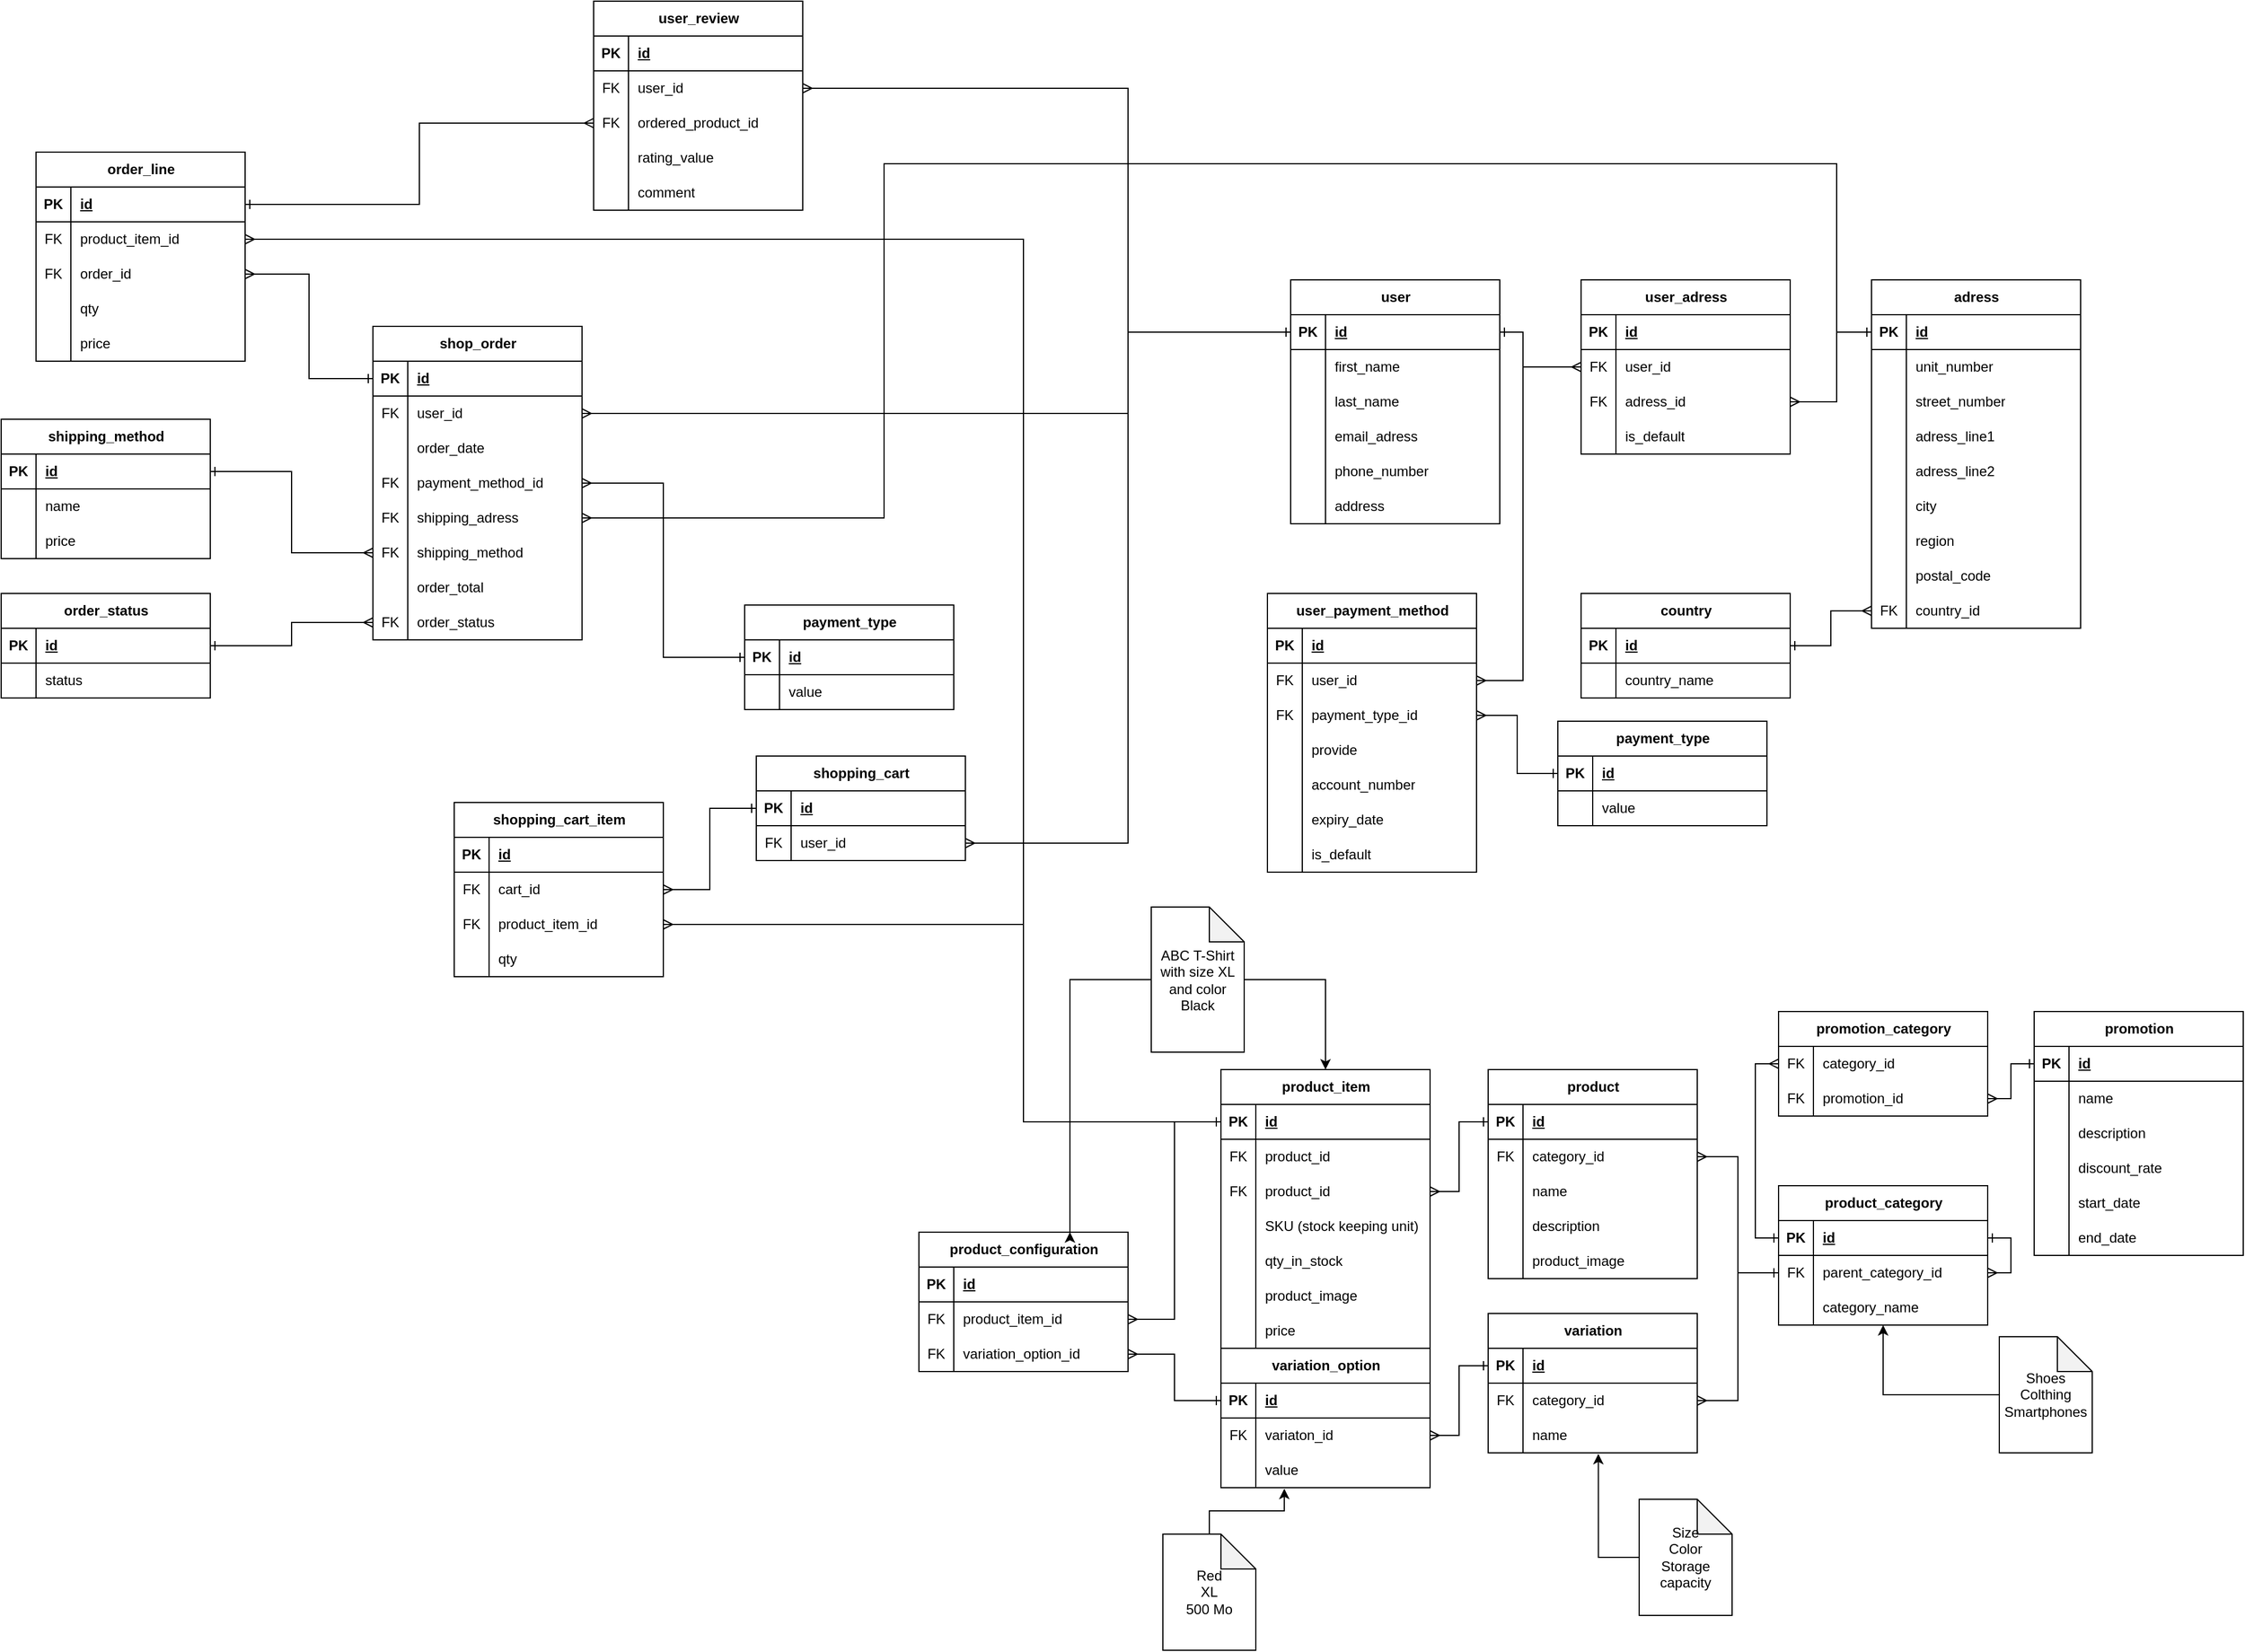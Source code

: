 <mxfile version="24.4.13" type="github">
  <diagram name="Page-1" id="uhg0Zwt1VI-KVjr3YC5X">
    <mxGraphModel dx="1105" dy="1686" grid="1" gridSize="10" guides="1" tooltips="1" connect="1" arrows="1" fold="1" page="1" pageScale="1" pageWidth="850" pageHeight="1100" math="0" shadow="0">
      <root>
        <mxCell id="0" />
        <mxCell id="1" parent="0" />
        <mxCell id="r9cXvxGOSnkEm3eOcv8V-203" style="edgeStyle=orthogonalEdgeStyle;rounded=0;orthogonalLoop=1;jettySize=auto;html=1;exitX=1;exitY=0.5;exitDx=0;exitDy=0;entryX=1;entryY=0.5;entryDx=0;entryDy=0;startArrow=ERone;startFill=0;endArrow=ERmany;endFill=0;" parent="1" source="r9cXvxGOSnkEm3eOcv8V-158" target="r9cXvxGOSnkEm3eOcv8V-161" edge="1">
          <mxGeometry relative="1" as="geometry">
            <Array as="points">
              <mxPoint x="1790" y="645" />
              <mxPoint x="1790" y="675" />
            </Array>
          </mxGeometry>
        </mxCell>
        <mxCell id="r9cXvxGOSnkEm3eOcv8V-26" value="user" style="shape=table;startSize=30;container=1;collapsible=1;childLayout=tableLayout;fixedRows=1;rowLines=0;fontStyle=1;align=center;resizeLast=1;html=1;" parent="1" vertex="1">
          <mxGeometry x="1170" y="-180" width="180" height="210" as="geometry" />
        </mxCell>
        <mxCell id="r9cXvxGOSnkEm3eOcv8V-27" value="" style="shape=tableRow;horizontal=0;startSize=0;swimlaneHead=0;swimlaneBody=0;fillColor=none;collapsible=0;dropTarget=0;points=[[0,0.5],[1,0.5]];portConstraint=eastwest;top=0;left=0;right=0;bottom=1;" parent="r9cXvxGOSnkEm3eOcv8V-26" vertex="1">
          <mxGeometry y="30" width="180" height="30" as="geometry" />
        </mxCell>
        <mxCell id="r9cXvxGOSnkEm3eOcv8V-28" value="PK" style="shape=partialRectangle;connectable=0;fillColor=none;top=0;left=0;bottom=0;right=0;fontStyle=1;overflow=hidden;whiteSpace=wrap;html=1;" parent="r9cXvxGOSnkEm3eOcv8V-27" vertex="1">
          <mxGeometry width="30" height="30" as="geometry">
            <mxRectangle width="30" height="30" as="alternateBounds" />
          </mxGeometry>
        </mxCell>
        <mxCell id="r9cXvxGOSnkEm3eOcv8V-29" value="id" style="shape=partialRectangle;connectable=0;fillColor=none;top=0;left=0;bottom=0;right=0;align=left;spacingLeft=6;fontStyle=5;overflow=hidden;whiteSpace=wrap;html=1;" parent="r9cXvxGOSnkEm3eOcv8V-27" vertex="1">
          <mxGeometry x="30" width="150" height="30" as="geometry">
            <mxRectangle width="150" height="30" as="alternateBounds" />
          </mxGeometry>
        </mxCell>
        <mxCell id="r9cXvxGOSnkEm3eOcv8V-52" value="" style="shape=tableRow;horizontal=0;startSize=0;swimlaneHead=0;swimlaneBody=0;fillColor=none;collapsible=0;dropTarget=0;points=[[0,0.5],[1,0.5]];portConstraint=eastwest;top=0;left=0;right=0;bottom=0;" parent="r9cXvxGOSnkEm3eOcv8V-26" vertex="1">
          <mxGeometry y="60" width="180" height="30" as="geometry" />
        </mxCell>
        <mxCell id="r9cXvxGOSnkEm3eOcv8V-53" value="" style="shape=partialRectangle;connectable=0;fillColor=none;top=0;left=0;bottom=0;right=0;editable=1;overflow=hidden;whiteSpace=wrap;html=1;" parent="r9cXvxGOSnkEm3eOcv8V-52" vertex="1">
          <mxGeometry width="30" height="30" as="geometry">
            <mxRectangle width="30" height="30" as="alternateBounds" />
          </mxGeometry>
        </mxCell>
        <mxCell id="r9cXvxGOSnkEm3eOcv8V-54" value="first_name" style="shape=partialRectangle;connectable=0;fillColor=none;top=0;left=0;bottom=0;right=0;align=left;spacingLeft=6;overflow=hidden;whiteSpace=wrap;html=1;" parent="r9cXvxGOSnkEm3eOcv8V-52" vertex="1">
          <mxGeometry x="30" width="150" height="30" as="geometry">
            <mxRectangle width="150" height="30" as="alternateBounds" />
          </mxGeometry>
        </mxCell>
        <mxCell id="r9cXvxGOSnkEm3eOcv8V-55" value="" style="shape=tableRow;horizontal=0;startSize=0;swimlaneHead=0;swimlaneBody=0;fillColor=none;collapsible=0;dropTarget=0;points=[[0,0.5],[1,0.5]];portConstraint=eastwest;top=0;left=0;right=0;bottom=0;" parent="r9cXvxGOSnkEm3eOcv8V-26" vertex="1">
          <mxGeometry y="90" width="180" height="30" as="geometry" />
        </mxCell>
        <mxCell id="r9cXvxGOSnkEm3eOcv8V-56" value="" style="shape=partialRectangle;connectable=0;fillColor=none;top=0;left=0;bottom=0;right=0;editable=1;overflow=hidden;whiteSpace=wrap;html=1;" parent="r9cXvxGOSnkEm3eOcv8V-55" vertex="1">
          <mxGeometry width="30" height="30" as="geometry">
            <mxRectangle width="30" height="30" as="alternateBounds" />
          </mxGeometry>
        </mxCell>
        <mxCell id="r9cXvxGOSnkEm3eOcv8V-57" value="last_name" style="shape=partialRectangle;connectable=0;fillColor=none;top=0;left=0;bottom=0;right=0;align=left;spacingLeft=6;overflow=hidden;whiteSpace=wrap;html=1;" parent="r9cXvxGOSnkEm3eOcv8V-55" vertex="1">
          <mxGeometry x="30" width="150" height="30" as="geometry">
            <mxRectangle width="150" height="30" as="alternateBounds" />
          </mxGeometry>
        </mxCell>
        <mxCell id="r9cXvxGOSnkEm3eOcv8V-30" value="" style="shape=tableRow;horizontal=0;startSize=0;swimlaneHead=0;swimlaneBody=0;fillColor=none;collapsible=0;dropTarget=0;points=[[0,0.5],[1,0.5]];portConstraint=eastwest;top=0;left=0;right=0;bottom=0;" parent="r9cXvxGOSnkEm3eOcv8V-26" vertex="1">
          <mxGeometry y="120" width="180" height="30" as="geometry" />
        </mxCell>
        <mxCell id="r9cXvxGOSnkEm3eOcv8V-31" value="" style="shape=partialRectangle;connectable=0;fillColor=none;top=0;left=0;bottom=0;right=0;editable=1;overflow=hidden;whiteSpace=wrap;html=1;" parent="r9cXvxGOSnkEm3eOcv8V-30" vertex="1">
          <mxGeometry width="30" height="30" as="geometry">
            <mxRectangle width="30" height="30" as="alternateBounds" />
          </mxGeometry>
        </mxCell>
        <mxCell id="r9cXvxGOSnkEm3eOcv8V-32" value="email_adress" style="shape=partialRectangle;connectable=0;fillColor=none;top=0;left=0;bottom=0;right=0;align=left;spacingLeft=6;overflow=hidden;whiteSpace=wrap;html=1;" parent="r9cXvxGOSnkEm3eOcv8V-30" vertex="1">
          <mxGeometry x="30" width="150" height="30" as="geometry">
            <mxRectangle width="150" height="30" as="alternateBounds" />
          </mxGeometry>
        </mxCell>
        <mxCell id="r9cXvxGOSnkEm3eOcv8V-33" value="" style="shape=tableRow;horizontal=0;startSize=0;swimlaneHead=0;swimlaneBody=0;fillColor=none;collapsible=0;dropTarget=0;points=[[0,0.5],[1,0.5]];portConstraint=eastwest;top=0;left=0;right=0;bottom=0;" parent="r9cXvxGOSnkEm3eOcv8V-26" vertex="1">
          <mxGeometry y="150" width="180" height="30" as="geometry" />
        </mxCell>
        <mxCell id="r9cXvxGOSnkEm3eOcv8V-34" value="" style="shape=partialRectangle;connectable=0;fillColor=none;top=0;left=0;bottom=0;right=0;editable=1;overflow=hidden;whiteSpace=wrap;html=1;" parent="r9cXvxGOSnkEm3eOcv8V-33" vertex="1">
          <mxGeometry width="30" height="30" as="geometry">
            <mxRectangle width="30" height="30" as="alternateBounds" />
          </mxGeometry>
        </mxCell>
        <mxCell id="r9cXvxGOSnkEm3eOcv8V-35" value="phone_number" style="shape=partialRectangle;connectable=0;fillColor=none;top=0;left=0;bottom=0;right=0;align=left;spacingLeft=6;overflow=hidden;whiteSpace=wrap;html=1;" parent="r9cXvxGOSnkEm3eOcv8V-33" vertex="1">
          <mxGeometry x="30" width="150" height="30" as="geometry">
            <mxRectangle width="150" height="30" as="alternateBounds" />
          </mxGeometry>
        </mxCell>
        <mxCell id="r9cXvxGOSnkEm3eOcv8V-36" value="" style="shape=tableRow;horizontal=0;startSize=0;swimlaneHead=0;swimlaneBody=0;fillColor=none;collapsible=0;dropTarget=0;points=[[0,0.5],[1,0.5]];portConstraint=eastwest;top=0;left=0;right=0;bottom=0;" parent="r9cXvxGOSnkEm3eOcv8V-26" vertex="1">
          <mxGeometry y="180" width="180" height="30" as="geometry" />
        </mxCell>
        <mxCell id="r9cXvxGOSnkEm3eOcv8V-37" value="" style="shape=partialRectangle;connectable=0;fillColor=none;top=0;left=0;bottom=0;right=0;editable=1;overflow=hidden;whiteSpace=wrap;html=1;" parent="r9cXvxGOSnkEm3eOcv8V-36" vertex="1">
          <mxGeometry width="30" height="30" as="geometry">
            <mxRectangle width="30" height="30" as="alternateBounds" />
          </mxGeometry>
        </mxCell>
        <mxCell id="r9cXvxGOSnkEm3eOcv8V-38" value="address" style="shape=partialRectangle;connectable=0;fillColor=none;top=0;left=0;bottom=0;right=0;align=left;spacingLeft=6;overflow=hidden;whiteSpace=wrap;html=1;" parent="r9cXvxGOSnkEm3eOcv8V-36" vertex="1">
          <mxGeometry x="30" width="150" height="30" as="geometry">
            <mxRectangle width="150" height="30" as="alternateBounds" />
          </mxGeometry>
        </mxCell>
        <mxCell id="r9cXvxGOSnkEm3eOcv8V-39" value="user_adress" style="shape=table;startSize=30;container=1;collapsible=1;childLayout=tableLayout;fixedRows=1;rowLines=0;fontStyle=1;align=center;resizeLast=1;html=1;" parent="1" vertex="1">
          <mxGeometry x="1420" y="-180" width="180" height="150" as="geometry" />
        </mxCell>
        <mxCell id="r9cXvxGOSnkEm3eOcv8V-40" value="" style="shape=tableRow;horizontal=0;startSize=0;swimlaneHead=0;swimlaneBody=0;fillColor=none;collapsible=0;dropTarget=0;points=[[0,0.5],[1,0.5]];portConstraint=eastwest;top=0;left=0;right=0;bottom=1;" parent="r9cXvxGOSnkEm3eOcv8V-39" vertex="1">
          <mxGeometry y="30" width="180" height="30" as="geometry" />
        </mxCell>
        <mxCell id="r9cXvxGOSnkEm3eOcv8V-41" value="PK" style="shape=partialRectangle;connectable=0;fillColor=none;top=0;left=0;bottom=0;right=0;fontStyle=1;overflow=hidden;whiteSpace=wrap;html=1;" parent="r9cXvxGOSnkEm3eOcv8V-40" vertex="1">
          <mxGeometry width="30" height="30" as="geometry">
            <mxRectangle width="30" height="30" as="alternateBounds" />
          </mxGeometry>
        </mxCell>
        <mxCell id="r9cXvxGOSnkEm3eOcv8V-42" value="id" style="shape=partialRectangle;connectable=0;fillColor=none;top=0;left=0;bottom=0;right=0;align=left;spacingLeft=6;fontStyle=5;overflow=hidden;whiteSpace=wrap;html=1;" parent="r9cXvxGOSnkEm3eOcv8V-40" vertex="1">
          <mxGeometry x="30" width="150" height="30" as="geometry">
            <mxRectangle width="150" height="30" as="alternateBounds" />
          </mxGeometry>
        </mxCell>
        <mxCell id="r9cXvxGOSnkEm3eOcv8V-43" value="" style="shape=tableRow;horizontal=0;startSize=0;swimlaneHead=0;swimlaneBody=0;fillColor=none;collapsible=0;dropTarget=0;points=[[0,0.5],[1,0.5]];portConstraint=eastwest;top=0;left=0;right=0;bottom=0;" parent="r9cXvxGOSnkEm3eOcv8V-39" vertex="1">
          <mxGeometry y="60" width="180" height="30" as="geometry" />
        </mxCell>
        <mxCell id="r9cXvxGOSnkEm3eOcv8V-44" value="FK" style="shape=partialRectangle;connectable=0;fillColor=none;top=0;left=0;bottom=0;right=0;editable=1;overflow=hidden;whiteSpace=wrap;html=1;" parent="r9cXvxGOSnkEm3eOcv8V-43" vertex="1">
          <mxGeometry width="30" height="30" as="geometry">
            <mxRectangle width="30" height="30" as="alternateBounds" />
          </mxGeometry>
        </mxCell>
        <mxCell id="r9cXvxGOSnkEm3eOcv8V-45" value="user_id" style="shape=partialRectangle;connectable=0;fillColor=none;top=0;left=0;bottom=0;right=0;align=left;spacingLeft=6;overflow=hidden;whiteSpace=wrap;html=1;" parent="r9cXvxGOSnkEm3eOcv8V-43" vertex="1">
          <mxGeometry x="30" width="150" height="30" as="geometry">
            <mxRectangle width="150" height="30" as="alternateBounds" />
          </mxGeometry>
        </mxCell>
        <mxCell id="r9cXvxGOSnkEm3eOcv8V-46" value="" style="shape=tableRow;horizontal=0;startSize=0;swimlaneHead=0;swimlaneBody=0;fillColor=none;collapsible=0;dropTarget=0;points=[[0,0.5],[1,0.5]];portConstraint=eastwest;top=0;left=0;right=0;bottom=0;" parent="r9cXvxGOSnkEm3eOcv8V-39" vertex="1">
          <mxGeometry y="90" width="180" height="30" as="geometry" />
        </mxCell>
        <mxCell id="r9cXvxGOSnkEm3eOcv8V-47" value="FK" style="shape=partialRectangle;connectable=0;fillColor=none;top=0;left=0;bottom=0;right=0;editable=1;overflow=hidden;whiteSpace=wrap;html=1;" parent="r9cXvxGOSnkEm3eOcv8V-46" vertex="1">
          <mxGeometry width="30" height="30" as="geometry">
            <mxRectangle width="30" height="30" as="alternateBounds" />
          </mxGeometry>
        </mxCell>
        <mxCell id="r9cXvxGOSnkEm3eOcv8V-48" value="adress_id" style="shape=partialRectangle;connectable=0;fillColor=none;top=0;left=0;bottom=0;right=0;align=left;spacingLeft=6;overflow=hidden;whiteSpace=wrap;html=1;" parent="r9cXvxGOSnkEm3eOcv8V-46" vertex="1">
          <mxGeometry x="30" width="150" height="30" as="geometry">
            <mxRectangle width="150" height="30" as="alternateBounds" />
          </mxGeometry>
        </mxCell>
        <mxCell id="r9cXvxGOSnkEm3eOcv8V-49" value="" style="shape=tableRow;horizontal=0;startSize=0;swimlaneHead=0;swimlaneBody=0;fillColor=none;collapsible=0;dropTarget=0;points=[[0,0.5],[1,0.5]];portConstraint=eastwest;top=0;left=0;right=0;bottom=0;" parent="r9cXvxGOSnkEm3eOcv8V-39" vertex="1">
          <mxGeometry y="120" width="180" height="30" as="geometry" />
        </mxCell>
        <mxCell id="r9cXvxGOSnkEm3eOcv8V-50" value="" style="shape=partialRectangle;connectable=0;fillColor=none;top=0;left=0;bottom=0;right=0;editable=1;overflow=hidden;whiteSpace=wrap;html=1;" parent="r9cXvxGOSnkEm3eOcv8V-49" vertex="1">
          <mxGeometry width="30" height="30" as="geometry">
            <mxRectangle width="30" height="30" as="alternateBounds" />
          </mxGeometry>
        </mxCell>
        <mxCell id="r9cXvxGOSnkEm3eOcv8V-51" value="is_default" style="shape=partialRectangle;connectable=0;fillColor=none;top=0;left=0;bottom=0;right=0;align=left;spacingLeft=6;overflow=hidden;whiteSpace=wrap;html=1;" parent="r9cXvxGOSnkEm3eOcv8V-49" vertex="1">
          <mxGeometry x="30" width="150" height="30" as="geometry">
            <mxRectangle width="150" height="30" as="alternateBounds" />
          </mxGeometry>
        </mxCell>
        <mxCell id="r9cXvxGOSnkEm3eOcv8V-58" value="adress" style="shape=table;startSize=30;container=1;collapsible=1;childLayout=tableLayout;fixedRows=1;rowLines=0;fontStyle=1;align=center;resizeLast=1;html=1;" parent="1" vertex="1">
          <mxGeometry x="1670" y="-180" width="180" height="300" as="geometry" />
        </mxCell>
        <mxCell id="r9cXvxGOSnkEm3eOcv8V-59" value="" style="shape=tableRow;horizontal=0;startSize=0;swimlaneHead=0;swimlaneBody=0;fillColor=none;collapsible=0;dropTarget=0;points=[[0,0.5],[1,0.5]];portConstraint=eastwest;top=0;left=0;right=0;bottom=1;" parent="r9cXvxGOSnkEm3eOcv8V-58" vertex="1">
          <mxGeometry y="30" width="180" height="30" as="geometry" />
        </mxCell>
        <mxCell id="r9cXvxGOSnkEm3eOcv8V-60" value="PK" style="shape=partialRectangle;connectable=0;fillColor=none;top=0;left=0;bottom=0;right=0;fontStyle=1;overflow=hidden;whiteSpace=wrap;html=1;" parent="r9cXvxGOSnkEm3eOcv8V-59" vertex="1">
          <mxGeometry width="30" height="30" as="geometry">
            <mxRectangle width="30" height="30" as="alternateBounds" />
          </mxGeometry>
        </mxCell>
        <mxCell id="r9cXvxGOSnkEm3eOcv8V-61" value="id" style="shape=partialRectangle;connectable=0;fillColor=none;top=0;left=0;bottom=0;right=0;align=left;spacingLeft=6;fontStyle=5;overflow=hidden;whiteSpace=wrap;html=1;" parent="r9cXvxGOSnkEm3eOcv8V-59" vertex="1">
          <mxGeometry x="30" width="150" height="30" as="geometry">
            <mxRectangle width="150" height="30" as="alternateBounds" />
          </mxGeometry>
        </mxCell>
        <mxCell id="r9cXvxGOSnkEm3eOcv8V-62" value="" style="shape=tableRow;horizontal=0;startSize=0;swimlaneHead=0;swimlaneBody=0;fillColor=none;collapsible=0;dropTarget=0;points=[[0,0.5],[1,0.5]];portConstraint=eastwest;top=0;left=0;right=0;bottom=0;" parent="r9cXvxGOSnkEm3eOcv8V-58" vertex="1">
          <mxGeometry y="60" width="180" height="30" as="geometry" />
        </mxCell>
        <mxCell id="r9cXvxGOSnkEm3eOcv8V-63" value="" style="shape=partialRectangle;connectable=0;fillColor=none;top=0;left=0;bottom=0;right=0;editable=1;overflow=hidden;whiteSpace=wrap;html=1;" parent="r9cXvxGOSnkEm3eOcv8V-62" vertex="1">
          <mxGeometry width="30" height="30" as="geometry">
            <mxRectangle width="30" height="30" as="alternateBounds" />
          </mxGeometry>
        </mxCell>
        <mxCell id="r9cXvxGOSnkEm3eOcv8V-64" value="unit_number" style="shape=partialRectangle;connectable=0;fillColor=none;top=0;left=0;bottom=0;right=0;align=left;spacingLeft=6;overflow=hidden;whiteSpace=wrap;html=1;" parent="r9cXvxGOSnkEm3eOcv8V-62" vertex="1">
          <mxGeometry x="30" width="150" height="30" as="geometry">
            <mxRectangle width="150" height="30" as="alternateBounds" />
          </mxGeometry>
        </mxCell>
        <mxCell id="r9cXvxGOSnkEm3eOcv8V-65" value="" style="shape=tableRow;horizontal=0;startSize=0;swimlaneHead=0;swimlaneBody=0;fillColor=none;collapsible=0;dropTarget=0;points=[[0,0.5],[1,0.5]];portConstraint=eastwest;top=0;left=0;right=0;bottom=0;" parent="r9cXvxGOSnkEm3eOcv8V-58" vertex="1">
          <mxGeometry y="90" width="180" height="30" as="geometry" />
        </mxCell>
        <mxCell id="r9cXvxGOSnkEm3eOcv8V-66" value="" style="shape=partialRectangle;connectable=0;fillColor=none;top=0;left=0;bottom=0;right=0;editable=1;overflow=hidden;whiteSpace=wrap;html=1;" parent="r9cXvxGOSnkEm3eOcv8V-65" vertex="1">
          <mxGeometry width="30" height="30" as="geometry">
            <mxRectangle width="30" height="30" as="alternateBounds" />
          </mxGeometry>
        </mxCell>
        <mxCell id="r9cXvxGOSnkEm3eOcv8V-67" value="street_number" style="shape=partialRectangle;connectable=0;fillColor=none;top=0;left=0;bottom=0;right=0;align=left;spacingLeft=6;overflow=hidden;whiteSpace=wrap;html=1;" parent="r9cXvxGOSnkEm3eOcv8V-65" vertex="1">
          <mxGeometry x="30" width="150" height="30" as="geometry">
            <mxRectangle width="150" height="30" as="alternateBounds" />
          </mxGeometry>
        </mxCell>
        <mxCell id="r9cXvxGOSnkEm3eOcv8V-68" value="" style="shape=tableRow;horizontal=0;startSize=0;swimlaneHead=0;swimlaneBody=0;fillColor=none;collapsible=0;dropTarget=0;points=[[0,0.5],[1,0.5]];portConstraint=eastwest;top=0;left=0;right=0;bottom=0;" parent="r9cXvxGOSnkEm3eOcv8V-58" vertex="1">
          <mxGeometry y="120" width="180" height="30" as="geometry" />
        </mxCell>
        <mxCell id="r9cXvxGOSnkEm3eOcv8V-69" value="" style="shape=partialRectangle;connectable=0;fillColor=none;top=0;left=0;bottom=0;right=0;editable=1;overflow=hidden;whiteSpace=wrap;html=1;" parent="r9cXvxGOSnkEm3eOcv8V-68" vertex="1">
          <mxGeometry width="30" height="30" as="geometry">
            <mxRectangle width="30" height="30" as="alternateBounds" />
          </mxGeometry>
        </mxCell>
        <mxCell id="r9cXvxGOSnkEm3eOcv8V-70" value="adress_line1" style="shape=partialRectangle;connectable=0;fillColor=none;top=0;left=0;bottom=0;right=0;align=left;spacingLeft=6;overflow=hidden;whiteSpace=wrap;html=1;" parent="r9cXvxGOSnkEm3eOcv8V-68" vertex="1">
          <mxGeometry x="30" width="150" height="30" as="geometry">
            <mxRectangle width="150" height="30" as="alternateBounds" />
          </mxGeometry>
        </mxCell>
        <mxCell id="r9cXvxGOSnkEm3eOcv8V-71" value="" style="shape=tableRow;horizontal=0;startSize=0;swimlaneHead=0;swimlaneBody=0;fillColor=none;collapsible=0;dropTarget=0;points=[[0,0.5],[1,0.5]];portConstraint=eastwest;top=0;left=0;right=0;bottom=0;" parent="r9cXvxGOSnkEm3eOcv8V-58" vertex="1">
          <mxGeometry y="150" width="180" height="30" as="geometry" />
        </mxCell>
        <mxCell id="r9cXvxGOSnkEm3eOcv8V-72" value="" style="shape=partialRectangle;connectable=0;fillColor=none;top=0;left=0;bottom=0;right=0;editable=1;overflow=hidden;whiteSpace=wrap;html=1;" parent="r9cXvxGOSnkEm3eOcv8V-71" vertex="1">
          <mxGeometry width="30" height="30" as="geometry">
            <mxRectangle width="30" height="30" as="alternateBounds" />
          </mxGeometry>
        </mxCell>
        <mxCell id="r9cXvxGOSnkEm3eOcv8V-73" value="adress_line2" style="shape=partialRectangle;connectable=0;fillColor=none;top=0;left=0;bottom=0;right=0;align=left;spacingLeft=6;overflow=hidden;whiteSpace=wrap;html=1;" parent="r9cXvxGOSnkEm3eOcv8V-71" vertex="1">
          <mxGeometry x="30" width="150" height="30" as="geometry">
            <mxRectangle width="150" height="30" as="alternateBounds" />
          </mxGeometry>
        </mxCell>
        <mxCell id="r9cXvxGOSnkEm3eOcv8V-74" value="" style="shape=tableRow;horizontal=0;startSize=0;swimlaneHead=0;swimlaneBody=0;fillColor=none;collapsible=0;dropTarget=0;points=[[0,0.5],[1,0.5]];portConstraint=eastwest;top=0;left=0;right=0;bottom=0;" parent="r9cXvxGOSnkEm3eOcv8V-58" vertex="1">
          <mxGeometry y="180" width="180" height="30" as="geometry" />
        </mxCell>
        <mxCell id="r9cXvxGOSnkEm3eOcv8V-75" value="" style="shape=partialRectangle;connectable=0;fillColor=none;top=0;left=0;bottom=0;right=0;editable=1;overflow=hidden;whiteSpace=wrap;html=1;" parent="r9cXvxGOSnkEm3eOcv8V-74" vertex="1">
          <mxGeometry width="30" height="30" as="geometry">
            <mxRectangle width="30" height="30" as="alternateBounds" />
          </mxGeometry>
        </mxCell>
        <mxCell id="r9cXvxGOSnkEm3eOcv8V-76" value="city" style="shape=partialRectangle;connectable=0;fillColor=none;top=0;left=0;bottom=0;right=0;align=left;spacingLeft=6;overflow=hidden;whiteSpace=wrap;html=1;" parent="r9cXvxGOSnkEm3eOcv8V-74" vertex="1">
          <mxGeometry x="30" width="150" height="30" as="geometry">
            <mxRectangle width="150" height="30" as="alternateBounds" />
          </mxGeometry>
        </mxCell>
        <mxCell id="r9cXvxGOSnkEm3eOcv8V-77" value="" style="shape=tableRow;horizontal=0;startSize=0;swimlaneHead=0;swimlaneBody=0;fillColor=none;collapsible=0;dropTarget=0;points=[[0,0.5],[1,0.5]];portConstraint=eastwest;top=0;left=0;right=0;bottom=0;" parent="r9cXvxGOSnkEm3eOcv8V-58" vertex="1">
          <mxGeometry y="210" width="180" height="30" as="geometry" />
        </mxCell>
        <mxCell id="r9cXvxGOSnkEm3eOcv8V-78" value="" style="shape=partialRectangle;connectable=0;fillColor=none;top=0;left=0;bottom=0;right=0;editable=1;overflow=hidden;whiteSpace=wrap;html=1;" parent="r9cXvxGOSnkEm3eOcv8V-77" vertex="1">
          <mxGeometry width="30" height="30" as="geometry">
            <mxRectangle width="30" height="30" as="alternateBounds" />
          </mxGeometry>
        </mxCell>
        <mxCell id="r9cXvxGOSnkEm3eOcv8V-79" value="region" style="shape=partialRectangle;connectable=0;fillColor=none;top=0;left=0;bottom=0;right=0;align=left;spacingLeft=6;overflow=hidden;whiteSpace=wrap;html=1;" parent="r9cXvxGOSnkEm3eOcv8V-77" vertex="1">
          <mxGeometry x="30" width="150" height="30" as="geometry">
            <mxRectangle width="150" height="30" as="alternateBounds" />
          </mxGeometry>
        </mxCell>
        <mxCell id="r9cXvxGOSnkEm3eOcv8V-80" value="" style="shape=tableRow;horizontal=0;startSize=0;swimlaneHead=0;swimlaneBody=0;fillColor=none;collapsible=0;dropTarget=0;points=[[0,0.5],[1,0.5]];portConstraint=eastwest;top=0;left=0;right=0;bottom=0;" parent="r9cXvxGOSnkEm3eOcv8V-58" vertex="1">
          <mxGeometry y="240" width="180" height="30" as="geometry" />
        </mxCell>
        <mxCell id="r9cXvxGOSnkEm3eOcv8V-81" value="" style="shape=partialRectangle;connectable=0;fillColor=none;top=0;left=0;bottom=0;right=0;editable=1;overflow=hidden;whiteSpace=wrap;html=1;" parent="r9cXvxGOSnkEm3eOcv8V-80" vertex="1">
          <mxGeometry width="30" height="30" as="geometry">
            <mxRectangle width="30" height="30" as="alternateBounds" />
          </mxGeometry>
        </mxCell>
        <mxCell id="r9cXvxGOSnkEm3eOcv8V-82" value="postal_code" style="shape=partialRectangle;connectable=0;fillColor=none;top=0;left=0;bottom=0;right=0;align=left;spacingLeft=6;overflow=hidden;whiteSpace=wrap;html=1;" parent="r9cXvxGOSnkEm3eOcv8V-80" vertex="1">
          <mxGeometry x="30" width="150" height="30" as="geometry">
            <mxRectangle width="150" height="30" as="alternateBounds" />
          </mxGeometry>
        </mxCell>
        <mxCell id="r9cXvxGOSnkEm3eOcv8V-83" value="" style="shape=tableRow;horizontal=0;startSize=0;swimlaneHead=0;swimlaneBody=0;fillColor=none;collapsible=0;dropTarget=0;points=[[0,0.5],[1,0.5]];portConstraint=eastwest;top=0;left=0;right=0;bottom=0;" parent="r9cXvxGOSnkEm3eOcv8V-58" vertex="1">
          <mxGeometry y="270" width="180" height="30" as="geometry" />
        </mxCell>
        <mxCell id="r9cXvxGOSnkEm3eOcv8V-84" value="FK" style="shape=partialRectangle;connectable=0;fillColor=none;top=0;left=0;bottom=0;right=0;editable=1;overflow=hidden;whiteSpace=wrap;html=1;" parent="r9cXvxGOSnkEm3eOcv8V-83" vertex="1">
          <mxGeometry width="30" height="30" as="geometry">
            <mxRectangle width="30" height="30" as="alternateBounds" />
          </mxGeometry>
        </mxCell>
        <mxCell id="r9cXvxGOSnkEm3eOcv8V-85" value="country_id" style="shape=partialRectangle;connectable=0;fillColor=none;top=0;left=0;bottom=0;right=0;align=left;spacingLeft=6;overflow=hidden;whiteSpace=wrap;html=1;" parent="r9cXvxGOSnkEm3eOcv8V-83" vertex="1">
          <mxGeometry x="30" width="150" height="30" as="geometry">
            <mxRectangle width="150" height="30" as="alternateBounds" />
          </mxGeometry>
        </mxCell>
        <mxCell id="r9cXvxGOSnkEm3eOcv8V-86" style="edgeStyle=orthogonalEdgeStyle;rounded=0;orthogonalLoop=1;jettySize=auto;html=1;exitX=1;exitY=0.5;exitDx=0;exitDy=0;endArrow=ERmany;endFill=0;startArrow=ERone;startFill=0;entryX=0;entryY=0.5;entryDx=0;entryDy=0;" parent="1" source="r9cXvxGOSnkEm3eOcv8V-27" target="r9cXvxGOSnkEm3eOcv8V-43" edge="1">
          <mxGeometry relative="1" as="geometry">
            <mxPoint x="1390" y="-200" as="targetPoint" />
            <Array as="points">
              <mxPoint x="1370" y="-135" />
              <mxPoint x="1370" y="-105" />
            </Array>
          </mxGeometry>
        </mxCell>
        <mxCell id="r9cXvxGOSnkEm3eOcv8V-87" style="edgeStyle=orthogonalEdgeStyle;rounded=0;orthogonalLoop=1;jettySize=auto;html=1;exitX=0;exitY=0.5;exitDx=0;exitDy=0;entryX=1;entryY=0.5;entryDx=0;entryDy=0;startArrow=ERone;startFill=0;endArrow=ERmany;endFill=0;" parent="1" source="r9cXvxGOSnkEm3eOcv8V-59" target="r9cXvxGOSnkEm3eOcv8V-46" edge="1">
          <mxGeometry relative="1" as="geometry">
            <Array as="points">
              <mxPoint x="1640" y="-135" />
              <mxPoint x="1640" y="-75" />
            </Array>
          </mxGeometry>
        </mxCell>
        <mxCell id="r9cXvxGOSnkEm3eOcv8V-88" value="country" style="shape=table;startSize=30;container=1;collapsible=1;childLayout=tableLayout;fixedRows=1;rowLines=0;fontStyle=1;align=center;resizeLast=1;html=1;" parent="1" vertex="1">
          <mxGeometry x="1420" y="90" width="180" height="90" as="geometry" />
        </mxCell>
        <mxCell id="r9cXvxGOSnkEm3eOcv8V-89" value="" style="shape=tableRow;horizontal=0;startSize=0;swimlaneHead=0;swimlaneBody=0;fillColor=none;collapsible=0;dropTarget=0;points=[[0,0.5],[1,0.5]];portConstraint=eastwest;top=0;left=0;right=0;bottom=1;" parent="r9cXvxGOSnkEm3eOcv8V-88" vertex="1">
          <mxGeometry y="30" width="180" height="30" as="geometry" />
        </mxCell>
        <mxCell id="r9cXvxGOSnkEm3eOcv8V-90" value="PK" style="shape=partialRectangle;connectable=0;fillColor=none;top=0;left=0;bottom=0;right=0;fontStyle=1;overflow=hidden;whiteSpace=wrap;html=1;" parent="r9cXvxGOSnkEm3eOcv8V-89" vertex="1">
          <mxGeometry width="30" height="30" as="geometry">
            <mxRectangle width="30" height="30" as="alternateBounds" />
          </mxGeometry>
        </mxCell>
        <mxCell id="r9cXvxGOSnkEm3eOcv8V-91" value="id" style="shape=partialRectangle;connectable=0;fillColor=none;top=0;left=0;bottom=0;right=0;align=left;spacingLeft=6;fontStyle=5;overflow=hidden;whiteSpace=wrap;html=1;" parent="r9cXvxGOSnkEm3eOcv8V-89" vertex="1">
          <mxGeometry x="30" width="150" height="30" as="geometry">
            <mxRectangle width="150" height="30" as="alternateBounds" />
          </mxGeometry>
        </mxCell>
        <mxCell id="r9cXvxGOSnkEm3eOcv8V-92" value="" style="shape=tableRow;horizontal=0;startSize=0;swimlaneHead=0;swimlaneBody=0;fillColor=none;collapsible=0;dropTarget=0;points=[[0,0.5],[1,0.5]];portConstraint=eastwest;top=0;left=0;right=0;bottom=0;" parent="r9cXvxGOSnkEm3eOcv8V-88" vertex="1">
          <mxGeometry y="60" width="180" height="30" as="geometry" />
        </mxCell>
        <mxCell id="r9cXvxGOSnkEm3eOcv8V-93" value="" style="shape=partialRectangle;connectable=0;fillColor=none;top=0;left=0;bottom=0;right=0;editable=1;overflow=hidden;whiteSpace=wrap;html=1;" parent="r9cXvxGOSnkEm3eOcv8V-92" vertex="1">
          <mxGeometry width="30" height="30" as="geometry">
            <mxRectangle width="30" height="30" as="alternateBounds" />
          </mxGeometry>
        </mxCell>
        <mxCell id="r9cXvxGOSnkEm3eOcv8V-94" value="country_name" style="shape=partialRectangle;connectable=0;fillColor=none;top=0;left=0;bottom=0;right=0;align=left;spacingLeft=6;overflow=hidden;whiteSpace=wrap;html=1;" parent="r9cXvxGOSnkEm3eOcv8V-92" vertex="1">
          <mxGeometry x="30" width="150" height="30" as="geometry">
            <mxRectangle width="150" height="30" as="alternateBounds" />
          </mxGeometry>
        </mxCell>
        <mxCell id="r9cXvxGOSnkEm3eOcv8V-101" style="edgeStyle=orthogonalEdgeStyle;rounded=0;orthogonalLoop=1;jettySize=auto;html=1;exitX=1;exitY=0.5;exitDx=0;exitDy=0;entryX=0;entryY=0.5;entryDx=0;entryDy=0;endArrow=ERmany;endFill=0;startArrow=ERone;startFill=0;" parent="1" source="r9cXvxGOSnkEm3eOcv8V-89" target="r9cXvxGOSnkEm3eOcv8V-83" edge="1">
          <mxGeometry relative="1" as="geometry" />
        </mxCell>
        <mxCell id="r9cXvxGOSnkEm3eOcv8V-102" value="user_payment_method" style="shape=table;startSize=30;container=1;collapsible=1;childLayout=tableLayout;fixedRows=1;rowLines=0;fontStyle=1;align=center;resizeLast=1;html=1;" parent="1" vertex="1">
          <mxGeometry x="1150" y="90" width="180" height="240" as="geometry" />
        </mxCell>
        <mxCell id="r9cXvxGOSnkEm3eOcv8V-103" value="" style="shape=tableRow;horizontal=0;startSize=0;swimlaneHead=0;swimlaneBody=0;fillColor=none;collapsible=0;dropTarget=0;points=[[0,0.5],[1,0.5]];portConstraint=eastwest;top=0;left=0;right=0;bottom=1;" parent="r9cXvxGOSnkEm3eOcv8V-102" vertex="1">
          <mxGeometry y="30" width="180" height="30" as="geometry" />
        </mxCell>
        <mxCell id="r9cXvxGOSnkEm3eOcv8V-104" value="PK" style="shape=partialRectangle;connectable=0;fillColor=none;top=0;left=0;bottom=0;right=0;fontStyle=1;overflow=hidden;whiteSpace=wrap;html=1;" parent="r9cXvxGOSnkEm3eOcv8V-103" vertex="1">
          <mxGeometry width="30" height="30" as="geometry">
            <mxRectangle width="30" height="30" as="alternateBounds" />
          </mxGeometry>
        </mxCell>
        <mxCell id="r9cXvxGOSnkEm3eOcv8V-105" value="id" style="shape=partialRectangle;connectable=0;fillColor=none;top=0;left=0;bottom=0;right=0;align=left;spacingLeft=6;fontStyle=5;overflow=hidden;whiteSpace=wrap;html=1;" parent="r9cXvxGOSnkEm3eOcv8V-103" vertex="1">
          <mxGeometry x="30" width="150" height="30" as="geometry">
            <mxRectangle width="150" height="30" as="alternateBounds" />
          </mxGeometry>
        </mxCell>
        <mxCell id="r9cXvxGOSnkEm3eOcv8V-106" value="" style="shape=tableRow;horizontal=0;startSize=0;swimlaneHead=0;swimlaneBody=0;fillColor=none;collapsible=0;dropTarget=0;points=[[0,0.5],[1,0.5]];portConstraint=eastwest;top=0;left=0;right=0;bottom=0;" parent="r9cXvxGOSnkEm3eOcv8V-102" vertex="1">
          <mxGeometry y="60" width="180" height="30" as="geometry" />
        </mxCell>
        <mxCell id="r9cXvxGOSnkEm3eOcv8V-107" value="FK" style="shape=partialRectangle;connectable=0;fillColor=none;top=0;left=0;bottom=0;right=0;editable=1;overflow=hidden;whiteSpace=wrap;html=1;" parent="r9cXvxGOSnkEm3eOcv8V-106" vertex="1">
          <mxGeometry width="30" height="30" as="geometry">
            <mxRectangle width="30" height="30" as="alternateBounds" />
          </mxGeometry>
        </mxCell>
        <mxCell id="r9cXvxGOSnkEm3eOcv8V-108" value="user_id" style="shape=partialRectangle;connectable=0;fillColor=none;top=0;left=0;bottom=0;right=0;align=left;spacingLeft=6;overflow=hidden;whiteSpace=wrap;html=1;" parent="r9cXvxGOSnkEm3eOcv8V-106" vertex="1">
          <mxGeometry x="30" width="150" height="30" as="geometry">
            <mxRectangle width="150" height="30" as="alternateBounds" />
          </mxGeometry>
        </mxCell>
        <mxCell id="r9cXvxGOSnkEm3eOcv8V-109" value="" style="shape=tableRow;horizontal=0;startSize=0;swimlaneHead=0;swimlaneBody=0;fillColor=none;collapsible=0;dropTarget=0;points=[[0,0.5],[1,0.5]];portConstraint=eastwest;top=0;left=0;right=0;bottom=0;" parent="r9cXvxGOSnkEm3eOcv8V-102" vertex="1">
          <mxGeometry y="90" width="180" height="30" as="geometry" />
        </mxCell>
        <mxCell id="r9cXvxGOSnkEm3eOcv8V-110" value="FK" style="shape=partialRectangle;connectable=0;fillColor=none;top=0;left=0;bottom=0;right=0;editable=1;overflow=hidden;whiteSpace=wrap;html=1;" parent="r9cXvxGOSnkEm3eOcv8V-109" vertex="1">
          <mxGeometry width="30" height="30" as="geometry">
            <mxRectangle width="30" height="30" as="alternateBounds" />
          </mxGeometry>
        </mxCell>
        <mxCell id="r9cXvxGOSnkEm3eOcv8V-111" value="payment_type_id" style="shape=partialRectangle;connectable=0;fillColor=none;top=0;left=0;bottom=0;right=0;align=left;spacingLeft=6;overflow=hidden;whiteSpace=wrap;html=1;" parent="r9cXvxGOSnkEm3eOcv8V-109" vertex="1">
          <mxGeometry x="30" width="150" height="30" as="geometry">
            <mxRectangle width="150" height="30" as="alternateBounds" />
          </mxGeometry>
        </mxCell>
        <mxCell id="r9cXvxGOSnkEm3eOcv8V-112" value="" style="shape=tableRow;horizontal=0;startSize=0;swimlaneHead=0;swimlaneBody=0;fillColor=none;collapsible=0;dropTarget=0;points=[[0,0.5],[1,0.5]];portConstraint=eastwest;top=0;left=0;right=0;bottom=0;" parent="r9cXvxGOSnkEm3eOcv8V-102" vertex="1">
          <mxGeometry y="120" width="180" height="30" as="geometry" />
        </mxCell>
        <mxCell id="r9cXvxGOSnkEm3eOcv8V-113" value="" style="shape=partialRectangle;connectable=0;fillColor=none;top=0;left=0;bottom=0;right=0;editable=1;overflow=hidden;whiteSpace=wrap;html=1;" parent="r9cXvxGOSnkEm3eOcv8V-112" vertex="1">
          <mxGeometry width="30" height="30" as="geometry">
            <mxRectangle width="30" height="30" as="alternateBounds" />
          </mxGeometry>
        </mxCell>
        <mxCell id="r9cXvxGOSnkEm3eOcv8V-114" value="provide" style="shape=partialRectangle;connectable=0;fillColor=none;top=0;left=0;bottom=0;right=0;align=left;spacingLeft=6;overflow=hidden;whiteSpace=wrap;html=1;" parent="r9cXvxGOSnkEm3eOcv8V-112" vertex="1">
          <mxGeometry x="30" width="150" height="30" as="geometry">
            <mxRectangle width="150" height="30" as="alternateBounds" />
          </mxGeometry>
        </mxCell>
        <mxCell id="r9cXvxGOSnkEm3eOcv8V-118" value="" style="shape=tableRow;horizontal=0;startSize=0;swimlaneHead=0;swimlaneBody=0;fillColor=none;collapsible=0;dropTarget=0;points=[[0,0.5],[1,0.5]];portConstraint=eastwest;top=0;left=0;right=0;bottom=0;" parent="r9cXvxGOSnkEm3eOcv8V-102" vertex="1">
          <mxGeometry y="150" width="180" height="30" as="geometry" />
        </mxCell>
        <mxCell id="r9cXvxGOSnkEm3eOcv8V-119" value="" style="shape=partialRectangle;connectable=0;fillColor=none;top=0;left=0;bottom=0;right=0;editable=1;overflow=hidden;whiteSpace=wrap;html=1;" parent="r9cXvxGOSnkEm3eOcv8V-118" vertex="1">
          <mxGeometry width="30" height="30" as="geometry">
            <mxRectangle width="30" height="30" as="alternateBounds" />
          </mxGeometry>
        </mxCell>
        <mxCell id="r9cXvxGOSnkEm3eOcv8V-120" value="account_number" style="shape=partialRectangle;connectable=0;fillColor=none;top=0;left=0;bottom=0;right=0;align=left;spacingLeft=6;overflow=hidden;whiteSpace=wrap;html=1;" parent="r9cXvxGOSnkEm3eOcv8V-118" vertex="1">
          <mxGeometry x="30" width="150" height="30" as="geometry">
            <mxRectangle width="150" height="30" as="alternateBounds" />
          </mxGeometry>
        </mxCell>
        <mxCell id="r9cXvxGOSnkEm3eOcv8V-121" value="" style="shape=tableRow;horizontal=0;startSize=0;swimlaneHead=0;swimlaneBody=0;fillColor=none;collapsible=0;dropTarget=0;points=[[0,0.5],[1,0.5]];portConstraint=eastwest;top=0;left=0;right=0;bottom=0;" parent="r9cXvxGOSnkEm3eOcv8V-102" vertex="1">
          <mxGeometry y="180" width="180" height="30" as="geometry" />
        </mxCell>
        <mxCell id="r9cXvxGOSnkEm3eOcv8V-122" value="" style="shape=partialRectangle;connectable=0;fillColor=none;top=0;left=0;bottom=0;right=0;editable=1;overflow=hidden;whiteSpace=wrap;html=1;" parent="r9cXvxGOSnkEm3eOcv8V-121" vertex="1">
          <mxGeometry width="30" height="30" as="geometry">
            <mxRectangle width="30" height="30" as="alternateBounds" />
          </mxGeometry>
        </mxCell>
        <mxCell id="r9cXvxGOSnkEm3eOcv8V-123" value="expiry_date" style="shape=partialRectangle;connectable=0;fillColor=none;top=0;left=0;bottom=0;right=0;align=left;spacingLeft=6;overflow=hidden;whiteSpace=wrap;html=1;" parent="r9cXvxGOSnkEm3eOcv8V-121" vertex="1">
          <mxGeometry x="30" width="150" height="30" as="geometry">
            <mxRectangle width="150" height="30" as="alternateBounds" />
          </mxGeometry>
        </mxCell>
        <mxCell id="r9cXvxGOSnkEm3eOcv8V-124" value="" style="shape=tableRow;horizontal=0;startSize=0;swimlaneHead=0;swimlaneBody=0;fillColor=none;collapsible=0;dropTarget=0;points=[[0,0.5],[1,0.5]];portConstraint=eastwest;top=0;left=0;right=0;bottom=0;" parent="r9cXvxGOSnkEm3eOcv8V-102" vertex="1">
          <mxGeometry y="210" width="180" height="30" as="geometry" />
        </mxCell>
        <mxCell id="r9cXvxGOSnkEm3eOcv8V-125" value="" style="shape=partialRectangle;connectable=0;fillColor=none;top=0;left=0;bottom=0;right=0;editable=1;overflow=hidden;whiteSpace=wrap;html=1;" parent="r9cXvxGOSnkEm3eOcv8V-124" vertex="1">
          <mxGeometry width="30" height="30" as="geometry">
            <mxRectangle width="30" height="30" as="alternateBounds" />
          </mxGeometry>
        </mxCell>
        <mxCell id="r9cXvxGOSnkEm3eOcv8V-126" value="is_default" style="shape=partialRectangle;connectable=0;fillColor=none;top=0;left=0;bottom=0;right=0;align=left;spacingLeft=6;overflow=hidden;whiteSpace=wrap;html=1;" parent="r9cXvxGOSnkEm3eOcv8V-124" vertex="1">
          <mxGeometry x="30" width="150" height="30" as="geometry">
            <mxRectangle width="150" height="30" as="alternateBounds" />
          </mxGeometry>
        </mxCell>
        <mxCell id="r9cXvxGOSnkEm3eOcv8V-127" value="payment_type" style="shape=table;startSize=30;container=1;collapsible=1;childLayout=tableLayout;fixedRows=1;rowLines=0;fontStyle=1;align=center;resizeLast=1;html=1;" parent="1" vertex="1">
          <mxGeometry x="1400" y="200" width="180" height="90" as="geometry" />
        </mxCell>
        <mxCell id="r9cXvxGOSnkEm3eOcv8V-128" value="" style="shape=tableRow;horizontal=0;startSize=0;swimlaneHead=0;swimlaneBody=0;fillColor=none;collapsible=0;dropTarget=0;points=[[0,0.5],[1,0.5]];portConstraint=eastwest;top=0;left=0;right=0;bottom=1;" parent="r9cXvxGOSnkEm3eOcv8V-127" vertex="1">
          <mxGeometry y="30" width="180" height="30" as="geometry" />
        </mxCell>
        <mxCell id="r9cXvxGOSnkEm3eOcv8V-129" value="PK" style="shape=partialRectangle;connectable=0;fillColor=none;top=0;left=0;bottom=0;right=0;fontStyle=1;overflow=hidden;whiteSpace=wrap;html=1;" parent="r9cXvxGOSnkEm3eOcv8V-128" vertex="1">
          <mxGeometry width="30" height="30" as="geometry">
            <mxRectangle width="30" height="30" as="alternateBounds" />
          </mxGeometry>
        </mxCell>
        <mxCell id="r9cXvxGOSnkEm3eOcv8V-130" value="id" style="shape=partialRectangle;connectable=0;fillColor=none;top=0;left=0;bottom=0;right=0;align=left;spacingLeft=6;fontStyle=5;overflow=hidden;whiteSpace=wrap;html=1;" parent="r9cXvxGOSnkEm3eOcv8V-128" vertex="1">
          <mxGeometry x="30" width="150" height="30" as="geometry">
            <mxRectangle width="150" height="30" as="alternateBounds" />
          </mxGeometry>
        </mxCell>
        <mxCell id="r9cXvxGOSnkEm3eOcv8V-131" value="" style="shape=tableRow;horizontal=0;startSize=0;swimlaneHead=0;swimlaneBody=0;fillColor=none;collapsible=0;dropTarget=0;points=[[0,0.5],[1,0.5]];portConstraint=eastwest;top=0;left=0;right=0;bottom=0;" parent="r9cXvxGOSnkEm3eOcv8V-127" vertex="1">
          <mxGeometry y="60" width="180" height="30" as="geometry" />
        </mxCell>
        <mxCell id="r9cXvxGOSnkEm3eOcv8V-132" value="" style="shape=partialRectangle;connectable=0;fillColor=none;top=0;left=0;bottom=0;right=0;editable=1;overflow=hidden;whiteSpace=wrap;html=1;" parent="r9cXvxGOSnkEm3eOcv8V-131" vertex="1">
          <mxGeometry width="30" height="30" as="geometry">
            <mxRectangle width="30" height="30" as="alternateBounds" />
          </mxGeometry>
        </mxCell>
        <mxCell id="r9cXvxGOSnkEm3eOcv8V-133" value="value" style="shape=partialRectangle;connectable=0;fillColor=none;top=0;left=0;bottom=0;right=0;align=left;spacingLeft=6;overflow=hidden;whiteSpace=wrap;html=1;" parent="r9cXvxGOSnkEm3eOcv8V-131" vertex="1">
          <mxGeometry x="30" width="150" height="30" as="geometry">
            <mxRectangle width="150" height="30" as="alternateBounds" />
          </mxGeometry>
        </mxCell>
        <mxCell id="r9cXvxGOSnkEm3eOcv8V-134" style="edgeStyle=orthogonalEdgeStyle;rounded=0;orthogonalLoop=1;jettySize=auto;html=1;exitX=1;exitY=0.5;exitDx=0;exitDy=0;entryX=1;entryY=0.5;entryDx=0;entryDy=0;startArrow=ERone;startFill=0;endArrow=ERmany;endFill=0;" parent="1" source="r9cXvxGOSnkEm3eOcv8V-27" target="r9cXvxGOSnkEm3eOcv8V-106" edge="1">
          <mxGeometry relative="1" as="geometry" />
        </mxCell>
        <mxCell id="r9cXvxGOSnkEm3eOcv8V-135" style="edgeStyle=orthogonalEdgeStyle;rounded=0;orthogonalLoop=1;jettySize=auto;html=1;exitX=0;exitY=0.5;exitDx=0;exitDy=0;entryX=1;entryY=0.5;entryDx=0;entryDy=0;endArrow=ERmany;endFill=0;startArrow=ERone;startFill=0;" parent="1" source="r9cXvxGOSnkEm3eOcv8V-128" target="r9cXvxGOSnkEm3eOcv8V-109" edge="1">
          <mxGeometry relative="1" as="geometry" />
        </mxCell>
        <mxCell id="r9cXvxGOSnkEm3eOcv8V-136" value="product" style="shape=table;startSize=30;container=1;collapsible=1;childLayout=tableLayout;fixedRows=1;rowLines=0;fontStyle=1;align=center;resizeLast=1;html=1;" parent="1" vertex="1">
          <mxGeometry x="1340" y="500" width="180" height="180" as="geometry" />
        </mxCell>
        <mxCell id="r9cXvxGOSnkEm3eOcv8V-137" value="" style="shape=tableRow;horizontal=0;startSize=0;swimlaneHead=0;swimlaneBody=0;fillColor=none;collapsible=0;dropTarget=0;points=[[0,0.5],[1,0.5]];portConstraint=eastwest;top=0;left=0;right=0;bottom=1;" parent="r9cXvxGOSnkEm3eOcv8V-136" vertex="1">
          <mxGeometry y="30" width="180" height="30" as="geometry" />
        </mxCell>
        <mxCell id="r9cXvxGOSnkEm3eOcv8V-138" value="PK" style="shape=partialRectangle;connectable=0;fillColor=none;top=0;left=0;bottom=0;right=0;fontStyle=1;overflow=hidden;whiteSpace=wrap;html=1;" parent="r9cXvxGOSnkEm3eOcv8V-137" vertex="1">
          <mxGeometry width="30" height="30" as="geometry">
            <mxRectangle width="30" height="30" as="alternateBounds" />
          </mxGeometry>
        </mxCell>
        <mxCell id="r9cXvxGOSnkEm3eOcv8V-139" value="id" style="shape=partialRectangle;connectable=0;fillColor=none;top=0;left=0;bottom=0;right=0;align=left;spacingLeft=6;fontStyle=5;overflow=hidden;whiteSpace=wrap;html=1;" parent="r9cXvxGOSnkEm3eOcv8V-137" vertex="1">
          <mxGeometry x="30" width="150" height="30" as="geometry">
            <mxRectangle width="150" height="30" as="alternateBounds" />
          </mxGeometry>
        </mxCell>
        <mxCell id="r9cXvxGOSnkEm3eOcv8V-140" value="" style="shape=tableRow;horizontal=0;startSize=0;swimlaneHead=0;swimlaneBody=0;fillColor=none;collapsible=0;dropTarget=0;points=[[0,0.5],[1,0.5]];portConstraint=eastwest;top=0;left=0;right=0;bottom=0;" parent="r9cXvxGOSnkEm3eOcv8V-136" vertex="1">
          <mxGeometry y="60" width="180" height="30" as="geometry" />
        </mxCell>
        <mxCell id="r9cXvxGOSnkEm3eOcv8V-141" value="FK" style="shape=partialRectangle;connectable=0;fillColor=none;top=0;left=0;bottom=0;right=0;editable=1;overflow=hidden;whiteSpace=wrap;html=1;" parent="r9cXvxGOSnkEm3eOcv8V-140" vertex="1">
          <mxGeometry width="30" height="30" as="geometry">
            <mxRectangle width="30" height="30" as="alternateBounds" />
          </mxGeometry>
        </mxCell>
        <mxCell id="r9cXvxGOSnkEm3eOcv8V-142" value="category_id" style="shape=partialRectangle;connectable=0;fillColor=none;top=0;left=0;bottom=0;right=0;align=left;spacingLeft=6;overflow=hidden;whiteSpace=wrap;html=1;" parent="r9cXvxGOSnkEm3eOcv8V-140" vertex="1">
          <mxGeometry x="30" width="150" height="30" as="geometry">
            <mxRectangle width="150" height="30" as="alternateBounds" />
          </mxGeometry>
        </mxCell>
        <mxCell id="r9cXvxGOSnkEm3eOcv8V-189" value="" style="shape=tableRow;horizontal=0;startSize=0;swimlaneHead=0;swimlaneBody=0;fillColor=none;collapsible=0;dropTarget=0;points=[[0,0.5],[1,0.5]];portConstraint=eastwest;top=0;left=0;right=0;bottom=0;" parent="r9cXvxGOSnkEm3eOcv8V-136" vertex="1">
          <mxGeometry y="90" width="180" height="30" as="geometry" />
        </mxCell>
        <mxCell id="r9cXvxGOSnkEm3eOcv8V-190" value="" style="shape=partialRectangle;connectable=0;fillColor=none;top=0;left=0;bottom=0;right=0;editable=1;overflow=hidden;whiteSpace=wrap;html=1;" parent="r9cXvxGOSnkEm3eOcv8V-189" vertex="1">
          <mxGeometry width="30" height="30" as="geometry">
            <mxRectangle width="30" height="30" as="alternateBounds" />
          </mxGeometry>
        </mxCell>
        <mxCell id="r9cXvxGOSnkEm3eOcv8V-191" value="name" style="shape=partialRectangle;connectable=0;fillColor=none;top=0;left=0;bottom=0;right=0;align=left;spacingLeft=6;overflow=hidden;whiteSpace=wrap;html=1;" parent="r9cXvxGOSnkEm3eOcv8V-189" vertex="1">
          <mxGeometry x="30" width="150" height="30" as="geometry">
            <mxRectangle width="150" height="30" as="alternateBounds" />
          </mxGeometry>
        </mxCell>
        <mxCell id="r9cXvxGOSnkEm3eOcv8V-192" value="" style="shape=tableRow;horizontal=0;startSize=0;swimlaneHead=0;swimlaneBody=0;fillColor=none;collapsible=0;dropTarget=0;points=[[0,0.5],[1,0.5]];portConstraint=eastwest;top=0;left=0;right=0;bottom=0;" parent="r9cXvxGOSnkEm3eOcv8V-136" vertex="1">
          <mxGeometry y="120" width="180" height="30" as="geometry" />
        </mxCell>
        <mxCell id="r9cXvxGOSnkEm3eOcv8V-193" value="" style="shape=partialRectangle;connectable=0;fillColor=none;top=0;left=0;bottom=0;right=0;editable=1;overflow=hidden;whiteSpace=wrap;html=1;" parent="r9cXvxGOSnkEm3eOcv8V-192" vertex="1">
          <mxGeometry width="30" height="30" as="geometry">
            <mxRectangle width="30" height="30" as="alternateBounds" />
          </mxGeometry>
        </mxCell>
        <mxCell id="r9cXvxGOSnkEm3eOcv8V-194" value="description" style="shape=partialRectangle;connectable=0;fillColor=none;top=0;left=0;bottom=0;right=0;align=left;spacingLeft=6;overflow=hidden;whiteSpace=wrap;html=1;" parent="r9cXvxGOSnkEm3eOcv8V-192" vertex="1">
          <mxGeometry x="30" width="150" height="30" as="geometry">
            <mxRectangle width="150" height="30" as="alternateBounds" />
          </mxGeometry>
        </mxCell>
        <mxCell id="r9cXvxGOSnkEm3eOcv8V-195" value="" style="shape=tableRow;horizontal=0;startSize=0;swimlaneHead=0;swimlaneBody=0;fillColor=none;collapsible=0;dropTarget=0;points=[[0,0.5],[1,0.5]];portConstraint=eastwest;top=0;left=0;right=0;bottom=0;" parent="r9cXvxGOSnkEm3eOcv8V-136" vertex="1">
          <mxGeometry y="150" width="180" height="30" as="geometry" />
        </mxCell>
        <mxCell id="r9cXvxGOSnkEm3eOcv8V-196" value="" style="shape=partialRectangle;connectable=0;fillColor=none;top=0;left=0;bottom=0;right=0;editable=1;overflow=hidden;whiteSpace=wrap;html=1;" parent="r9cXvxGOSnkEm3eOcv8V-195" vertex="1">
          <mxGeometry width="30" height="30" as="geometry">
            <mxRectangle width="30" height="30" as="alternateBounds" />
          </mxGeometry>
        </mxCell>
        <mxCell id="r9cXvxGOSnkEm3eOcv8V-197" value="product_image" style="shape=partialRectangle;connectable=0;fillColor=none;top=0;left=0;bottom=0;right=0;align=left;spacingLeft=6;overflow=hidden;whiteSpace=wrap;html=1;" parent="r9cXvxGOSnkEm3eOcv8V-195" vertex="1">
          <mxGeometry x="30" width="150" height="30" as="geometry">
            <mxRectangle width="150" height="30" as="alternateBounds" />
          </mxGeometry>
        </mxCell>
        <mxCell id="r9cXvxGOSnkEm3eOcv8V-143" value="promotion_category" style="shape=table;startSize=30;container=1;collapsible=1;childLayout=tableLayout;fixedRows=1;rowLines=0;fontStyle=1;align=center;resizeLast=1;html=1;" parent="1" vertex="1">
          <mxGeometry x="1590" y="450" width="180" height="90" as="geometry" />
        </mxCell>
        <mxCell id="r9cXvxGOSnkEm3eOcv8V-147" value="" style="shape=tableRow;horizontal=0;startSize=0;swimlaneHead=0;swimlaneBody=0;fillColor=none;collapsible=0;dropTarget=0;points=[[0,0.5],[1,0.5]];portConstraint=eastwest;top=0;left=0;right=0;bottom=0;" parent="r9cXvxGOSnkEm3eOcv8V-143" vertex="1">
          <mxGeometry y="30" width="180" height="30" as="geometry" />
        </mxCell>
        <mxCell id="r9cXvxGOSnkEm3eOcv8V-148" value="FK" style="shape=partialRectangle;connectable=0;fillColor=none;top=0;left=0;bottom=0;right=0;editable=1;overflow=hidden;whiteSpace=wrap;html=1;" parent="r9cXvxGOSnkEm3eOcv8V-147" vertex="1">
          <mxGeometry width="30" height="30" as="geometry">
            <mxRectangle width="30" height="30" as="alternateBounds" />
          </mxGeometry>
        </mxCell>
        <mxCell id="r9cXvxGOSnkEm3eOcv8V-149" value="category_id" style="shape=partialRectangle;connectable=0;fillColor=none;top=0;left=0;bottom=0;right=0;align=left;spacingLeft=6;overflow=hidden;whiteSpace=wrap;html=1;" parent="r9cXvxGOSnkEm3eOcv8V-147" vertex="1">
          <mxGeometry x="30" width="150" height="30" as="geometry">
            <mxRectangle width="150" height="30" as="alternateBounds" />
          </mxGeometry>
        </mxCell>
        <mxCell id="r9cXvxGOSnkEm3eOcv8V-171" value="" style="shape=tableRow;horizontal=0;startSize=0;swimlaneHead=0;swimlaneBody=0;fillColor=none;collapsible=0;dropTarget=0;points=[[0,0.5],[1,0.5]];portConstraint=eastwest;top=0;left=0;right=0;bottom=0;" parent="r9cXvxGOSnkEm3eOcv8V-143" vertex="1">
          <mxGeometry y="60" width="180" height="30" as="geometry" />
        </mxCell>
        <mxCell id="r9cXvxGOSnkEm3eOcv8V-172" value="FK" style="shape=partialRectangle;connectable=0;fillColor=none;top=0;left=0;bottom=0;right=0;editable=1;overflow=hidden;whiteSpace=wrap;html=1;" parent="r9cXvxGOSnkEm3eOcv8V-171" vertex="1">
          <mxGeometry width="30" height="30" as="geometry">
            <mxRectangle width="30" height="30" as="alternateBounds" />
          </mxGeometry>
        </mxCell>
        <mxCell id="r9cXvxGOSnkEm3eOcv8V-173" value="promotion_id" style="shape=partialRectangle;connectable=0;fillColor=none;top=0;left=0;bottom=0;right=0;align=left;spacingLeft=6;overflow=hidden;whiteSpace=wrap;html=1;" parent="r9cXvxGOSnkEm3eOcv8V-171" vertex="1">
          <mxGeometry x="30" width="150" height="30" as="geometry">
            <mxRectangle width="150" height="30" as="alternateBounds" />
          </mxGeometry>
        </mxCell>
        <mxCell id="r9cXvxGOSnkEm3eOcv8V-150" value="variation" style="shape=table;startSize=30;container=1;collapsible=1;childLayout=tableLayout;fixedRows=1;rowLines=0;fontStyle=1;align=center;resizeLast=1;html=1;" parent="1" vertex="1">
          <mxGeometry x="1340" y="710" width="180" height="120" as="geometry" />
        </mxCell>
        <mxCell id="r9cXvxGOSnkEm3eOcv8V-151" value="" style="shape=tableRow;horizontal=0;startSize=0;swimlaneHead=0;swimlaneBody=0;fillColor=none;collapsible=0;dropTarget=0;points=[[0,0.5],[1,0.5]];portConstraint=eastwest;top=0;left=0;right=0;bottom=1;" parent="r9cXvxGOSnkEm3eOcv8V-150" vertex="1">
          <mxGeometry y="30" width="180" height="30" as="geometry" />
        </mxCell>
        <mxCell id="r9cXvxGOSnkEm3eOcv8V-152" value="PK" style="shape=partialRectangle;connectable=0;fillColor=none;top=0;left=0;bottom=0;right=0;fontStyle=1;overflow=hidden;whiteSpace=wrap;html=1;" parent="r9cXvxGOSnkEm3eOcv8V-151" vertex="1">
          <mxGeometry width="30" height="30" as="geometry">
            <mxRectangle width="30" height="30" as="alternateBounds" />
          </mxGeometry>
        </mxCell>
        <mxCell id="r9cXvxGOSnkEm3eOcv8V-153" value="id" style="shape=partialRectangle;connectable=0;fillColor=none;top=0;left=0;bottom=0;right=0;align=left;spacingLeft=6;fontStyle=5;overflow=hidden;whiteSpace=wrap;html=1;" parent="r9cXvxGOSnkEm3eOcv8V-151" vertex="1">
          <mxGeometry x="30" width="150" height="30" as="geometry">
            <mxRectangle width="150" height="30" as="alternateBounds" />
          </mxGeometry>
        </mxCell>
        <mxCell id="r9cXvxGOSnkEm3eOcv8V-154" value="" style="shape=tableRow;horizontal=0;startSize=0;swimlaneHead=0;swimlaneBody=0;fillColor=none;collapsible=0;dropTarget=0;points=[[0,0.5],[1,0.5]];portConstraint=eastwest;top=0;left=0;right=0;bottom=0;" parent="r9cXvxGOSnkEm3eOcv8V-150" vertex="1">
          <mxGeometry y="60" width="180" height="30" as="geometry" />
        </mxCell>
        <mxCell id="r9cXvxGOSnkEm3eOcv8V-155" value="FK" style="shape=partialRectangle;connectable=0;fillColor=none;top=0;left=0;bottom=0;right=0;editable=1;overflow=hidden;whiteSpace=wrap;html=1;" parent="r9cXvxGOSnkEm3eOcv8V-154" vertex="1">
          <mxGeometry width="30" height="30" as="geometry">
            <mxRectangle width="30" height="30" as="alternateBounds" />
          </mxGeometry>
        </mxCell>
        <mxCell id="r9cXvxGOSnkEm3eOcv8V-156" value="category_id" style="shape=partialRectangle;connectable=0;fillColor=none;top=0;left=0;bottom=0;right=0;align=left;spacingLeft=6;overflow=hidden;whiteSpace=wrap;html=1;" parent="r9cXvxGOSnkEm3eOcv8V-154" vertex="1">
          <mxGeometry x="30" width="150" height="30" as="geometry">
            <mxRectangle width="150" height="30" as="alternateBounds" />
          </mxGeometry>
        </mxCell>
        <mxCell id="r9cXvxGOSnkEm3eOcv8V-198" value="" style="shape=tableRow;horizontal=0;startSize=0;swimlaneHead=0;swimlaneBody=0;fillColor=none;collapsible=0;dropTarget=0;points=[[0,0.5],[1,0.5]];portConstraint=eastwest;top=0;left=0;right=0;bottom=0;" parent="r9cXvxGOSnkEm3eOcv8V-150" vertex="1">
          <mxGeometry y="90" width="180" height="30" as="geometry" />
        </mxCell>
        <mxCell id="r9cXvxGOSnkEm3eOcv8V-199" value="" style="shape=partialRectangle;connectable=0;fillColor=none;top=0;left=0;bottom=0;right=0;editable=1;overflow=hidden;whiteSpace=wrap;html=1;" parent="r9cXvxGOSnkEm3eOcv8V-198" vertex="1">
          <mxGeometry width="30" height="30" as="geometry">
            <mxRectangle width="30" height="30" as="alternateBounds" />
          </mxGeometry>
        </mxCell>
        <mxCell id="r9cXvxGOSnkEm3eOcv8V-200" value="name" style="shape=partialRectangle;connectable=0;fillColor=none;top=0;left=0;bottom=0;right=0;align=left;spacingLeft=6;overflow=hidden;whiteSpace=wrap;html=1;" parent="r9cXvxGOSnkEm3eOcv8V-198" vertex="1">
          <mxGeometry x="30" width="150" height="30" as="geometry">
            <mxRectangle width="150" height="30" as="alternateBounds" />
          </mxGeometry>
        </mxCell>
        <mxCell id="r9cXvxGOSnkEm3eOcv8V-157" value="product_category" style="shape=table;startSize=30;container=1;collapsible=1;childLayout=tableLayout;fixedRows=1;rowLines=0;fontStyle=1;align=center;resizeLast=1;html=1;" parent="1" vertex="1">
          <mxGeometry x="1590" y="600" width="180" height="120" as="geometry" />
        </mxCell>
        <mxCell id="r9cXvxGOSnkEm3eOcv8V-158" value="" style="shape=tableRow;horizontal=0;startSize=0;swimlaneHead=0;swimlaneBody=0;fillColor=none;collapsible=0;dropTarget=0;points=[[0,0.5],[1,0.5]];portConstraint=eastwest;top=0;left=0;right=0;bottom=1;" parent="r9cXvxGOSnkEm3eOcv8V-157" vertex="1">
          <mxGeometry y="30" width="180" height="30" as="geometry" />
        </mxCell>
        <mxCell id="r9cXvxGOSnkEm3eOcv8V-159" value="PK" style="shape=partialRectangle;connectable=0;fillColor=none;top=0;left=0;bottom=0;right=0;fontStyle=1;overflow=hidden;whiteSpace=wrap;html=1;" parent="r9cXvxGOSnkEm3eOcv8V-158" vertex="1">
          <mxGeometry width="30" height="30" as="geometry">
            <mxRectangle width="30" height="30" as="alternateBounds" />
          </mxGeometry>
        </mxCell>
        <mxCell id="r9cXvxGOSnkEm3eOcv8V-160" value="id" style="shape=partialRectangle;connectable=0;fillColor=none;top=0;left=0;bottom=0;right=0;align=left;spacingLeft=6;fontStyle=5;overflow=hidden;whiteSpace=wrap;html=1;" parent="r9cXvxGOSnkEm3eOcv8V-158" vertex="1">
          <mxGeometry x="30" width="150" height="30" as="geometry">
            <mxRectangle width="150" height="30" as="alternateBounds" />
          </mxGeometry>
        </mxCell>
        <mxCell id="r9cXvxGOSnkEm3eOcv8V-161" value="" style="shape=tableRow;horizontal=0;startSize=0;swimlaneHead=0;swimlaneBody=0;fillColor=none;collapsible=0;dropTarget=0;points=[[0,0.5],[1,0.5]];portConstraint=eastwest;top=0;left=0;right=0;bottom=0;" parent="r9cXvxGOSnkEm3eOcv8V-157" vertex="1">
          <mxGeometry y="60" width="180" height="30" as="geometry" />
        </mxCell>
        <mxCell id="r9cXvxGOSnkEm3eOcv8V-162" value="FK" style="shape=partialRectangle;connectable=0;fillColor=none;top=0;left=0;bottom=0;right=0;editable=1;overflow=hidden;whiteSpace=wrap;html=1;" parent="r9cXvxGOSnkEm3eOcv8V-161" vertex="1">
          <mxGeometry width="30" height="30" as="geometry">
            <mxRectangle width="30" height="30" as="alternateBounds" />
          </mxGeometry>
        </mxCell>
        <mxCell id="r9cXvxGOSnkEm3eOcv8V-163" value="parent_category_id" style="shape=partialRectangle;connectable=0;fillColor=none;top=0;left=0;bottom=0;right=0;align=left;spacingLeft=6;overflow=hidden;whiteSpace=wrap;html=1;" parent="r9cXvxGOSnkEm3eOcv8V-161" vertex="1">
          <mxGeometry x="30" width="150" height="30" as="geometry">
            <mxRectangle width="150" height="30" as="alternateBounds" />
          </mxGeometry>
        </mxCell>
        <mxCell id="r9cXvxGOSnkEm3eOcv8V-186" value="" style="shape=tableRow;horizontal=0;startSize=0;swimlaneHead=0;swimlaneBody=0;fillColor=none;collapsible=0;dropTarget=0;points=[[0,0.5],[1,0.5]];portConstraint=eastwest;top=0;left=0;right=0;bottom=0;" parent="r9cXvxGOSnkEm3eOcv8V-157" vertex="1">
          <mxGeometry y="90" width="180" height="30" as="geometry" />
        </mxCell>
        <mxCell id="r9cXvxGOSnkEm3eOcv8V-187" value="" style="shape=partialRectangle;connectable=0;fillColor=none;top=0;left=0;bottom=0;right=0;editable=1;overflow=hidden;whiteSpace=wrap;html=1;" parent="r9cXvxGOSnkEm3eOcv8V-186" vertex="1">
          <mxGeometry width="30" height="30" as="geometry">
            <mxRectangle width="30" height="30" as="alternateBounds" />
          </mxGeometry>
        </mxCell>
        <mxCell id="r9cXvxGOSnkEm3eOcv8V-188" value="category_name" style="shape=partialRectangle;connectable=0;fillColor=none;top=0;left=0;bottom=0;right=0;align=left;spacingLeft=6;overflow=hidden;whiteSpace=wrap;html=1;" parent="r9cXvxGOSnkEm3eOcv8V-186" vertex="1">
          <mxGeometry x="30" width="150" height="30" as="geometry">
            <mxRectangle width="150" height="30" as="alternateBounds" />
          </mxGeometry>
        </mxCell>
        <mxCell id="r9cXvxGOSnkEm3eOcv8V-164" value="promotion" style="shape=table;startSize=30;container=1;collapsible=1;childLayout=tableLayout;fixedRows=1;rowLines=0;fontStyle=1;align=center;resizeLast=1;html=1;" parent="1" vertex="1">
          <mxGeometry x="1810" y="450" width="180" height="210" as="geometry" />
        </mxCell>
        <mxCell id="r9cXvxGOSnkEm3eOcv8V-165" value="" style="shape=tableRow;horizontal=0;startSize=0;swimlaneHead=0;swimlaneBody=0;fillColor=none;collapsible=0;dropTarget=0;points=[[0,0.5],[1,0.5]];portConstraint=eastwest;top=0;left=0;right=0;bottom=1;" parent="r9cXvxGOSnkEm3eOcv8V-164" vertex="1">
          <mxGeometry y="30" width="180" height="30" as="geometry" />
        </mxCell>
        <mxCell id="r9cXvxGOSnkEm3eOcv8V-166" value="PK" style="shape=partialRectangle;connectable=0;fillColor=none;top=0;left=0;bottom=0;right=0;fontStyle=1;overflow=hidden;whiteSpace=wrap;html=1;" parent="r9cXvxGOSnkEm3eOcv8V-165" vertex="1">
          <mxGeometry width="30" height="30" as="geometry">
            <mxRectangle width="30" height="30" as="alternateBounds" />
          </mxGeometry>
        </mxCell>
        <mxCell id="r9cXvxGOSnkEm3eOcv8V-167" value="id" style="shape=partialRectangle;connectable=0;fillColor=none;top=0;left=0;bottom=0;right=0;align=left;spacingLeft=6;fontStyle=5;overflow=hidden;whiteSpace=wrap;html=1;" parent="r9cXvxGOSnkEm3eOcv8V-165" vertex="1">
          <mxGeometry x="30" width="150" height="30" as="geometry">
            <mxRectangle width="150" height="30" as="alternateBounds" />
          </mxGeometry>
        </mxCell>
        <mxCell id="r9cXvxGOSnkEm3eOcv8V-168" value="" style="shape=tableRow;horizontal=0;startSize=0;swimlaneHead=0;swimlaneBody=0;fillColor=none;collapsible=0;dropTarget=0;points=[[0,0.5],[1,0.5]];portConstraint=eastwest;top=0;left=0;right=0;bottom=0;" parent="r9cXvxGOSnkEm3eOcv8V-164" vertex="1">
          <mxGeometry y="60" width="180" height="30" as="geometry" />
        </mxCell>
        <mxCell id="r9cXvxGOSnkEm3eOcv8V-169" value="" style="shape=partialRectangle;connectable=0;fillColor=none;top=0;left=0;bottom=0;right=0;editable=1;overflow=hidden;whiteSpace=wrap;html=1;" parent="r9cXvxGOSnkEm3eOcv8V-168" vertex="1">
          <mxGeometry width="30" height="30" as="geometry">
            <mxRectangle width="30" height="30" as="alternateBounds" />
          </mxGeometry>
        </mxCell>
        <mxCell id="r9cXvxGOSnkEm3eOcv8V-170" value="name" style="shape=partialRectangle;connectable=0;fillColor=none;top=0;left=0;bottom=0;right=0;align=left;spacingLeft=6;overflow=hidden;whiteSpace=wrap;html=1;" parent="r9cXvxGOSnkEm3eOcv8V-168" vertex="1">
          <mxGeometry x="30" width="150" height="30" as="geometry">
            <mxRectangle width="150" height="30" as="alternateBounds" />
          </mxGeometry>
        </mxCell>
        <mxCell id="r9cXvxGOSnkEm3eOcv8V-174" value="" style="shape=tableRow;horizontal=0;startSize=0;swimlaneHead=0;swimlaneBody=0;fillColor=none;collapsible=0;dropTarget=0;points=[[0,0.5],[1,0.5]];portConstraint=eastwest;top=0;left=0;right=0;bottom=0;" parent="r9cXvxGOSnkEm3eOcv8V-164" vertex="1">
          <mxGeometry y="90" width="180" height="30" as="geometry" />
        </mxCell>
        <mxCell id="r9cXvxGOSnkEm3eOcv8V-175" value="" style="shape=partialRectangle;connectable=0;fillColor=none;top=0;left=0;bottom=0;right=0;editable=1;overflow=hidden;whiteSpace=wrap;html=1;" parent="r9cXvxGOSnkEm3eOcv8V-174" vertex="1">
          <mxGeometry width="30" height="30" as="geometry">
            <mxRectangle width="30" height="30" as="alternateBounds" />
          </mxGeometry>
        </mxCell>
        <mxCell id="r9cXvxGOSnkEm3eOcv8V-176" value="description" style="shape=partialRectangle;connectable=0;fillColor=none;top=0;left=0;bottom=0;right=0;align=left;spacingLeft=6;overflow=hidden;whiteSpace=wrap;html=1;" parent="r9cXvxGOSnkEm3eOcv8V-174" vertex="1">
          <mxGeometry x="30" width="150" height="30" as="geometry">
            <mxRectangle width="150" height="30" as="alternateBounds" />
          </mxGeometry>
        </mxCell>
        <mxCell id="r9cXvxGOSnkEm3eOcv8V-177" value="" style="shape=tableRow;horizontal=0;startSize=0;swimlaneHead=0;swimlaneBody=0;fillColor=none;collapsible=0;dropTarget=0;points=[[0,0.5],[1,0.5]];portConstraint=eastwest;top=0;left=0;right=0;bottom=0;" parent="r9cXvxGOSnkEm3eOcv8V-164" vertex="1">
          <mxGeometry y="120" width="180" height="30" as="geometry" />
        </mxCell>
        <mxCell id="r9cXvxGOSnkEm3eOcv8V-178" value="" style="shape=partialRectangle;connectable=0;fillColor=none;top=0;left=0;bottom=0;right=0;editable=1;overflow=hidden;whiteSpace=wrap;html=1;" parent="r9cXvxGOSnkEm3eOcv8V-177" vertex="1">
          <mxGeometry width="30" height="30" as="geometry">
            <mxRectangle width="30" height="30" as="alternateBounds" />
          </mxGeometry>
        </mxCell>
        <mxCell id="r9cXvxGOSnkEm3eOcv8V-179" value="discount_rate" style="shape=partialRectangle;connectable=0;fillColor=none;top=0;left=0;bottom=0;right=0;align=left;spacingLeft=6;overflow=hidden;whiteSpace=wrap;html=1;" parent="r9cXvxGOSnkEm3eOcv8V-177" vertex="1">
          <mxGeometry x="30" width="150" height="30" as="geometry">
            <mxRectangle width="150" height="30" as="alternateBounds" />
          </mxGeometry>
        </mxCell>
        <mxCell id="r9cXvxGOSnkEm3eOcv8V-180" value="" style="shape=tableRow;horizontal=0;startSize=0;swimlaneHead=0;swimlaneBody=0;fillColor=none;collapsible=0;dropTarget=0;points=[[0,0.5],[1,0.5]];portConstraint=eastwest;top=0;left=0;right=0;bottom=0;" parent="r9cXvxGOSnkEm3eOcv8V-164" vertex="1">
          <mxGeometry y="150" width="180" height="30" as="geometry" />
        </mxCell>
        <mxCell id="r9cXvxGOSnkEm3eOcv8V-181" value="" style="shape=partialRectangle;connectable=0;fillColor=none;top=0;left=0;bottom=0;right=0;editable=1;overflow=hidden;whiteSpace=wrap;html=1;" parent="r9cXvxGOSnkEm3eOcv8V-180" vertex="1">
          <mxGeometry width="30" height="30" as="geometry">
            <mxRectangle width="30" height="30" as="alternateBounds" />
          </mxGeometry>
        </mxCell>
        <mxCell id="r9cXvxGOSnkEm3eOcv8V-182" value="start_date" style="shape=partialRectangle;connectable=0;fillColor=none;top=0;left=0;bottom=0;right=0;align=left;spacingLeft=6;overflow=hidden;whiteSpace=wrap;html=1;" parent="r9cXvxGOSnkEm3eOcv8V-180" vertex="1">
          <mxGeometry x="30" width="150" height="30" as="geometry">
            <mxRectangle width="150" height="30" as="alternateBounds" />
          </mxGeometry>
        </mxCell>
        <mxCell id="r9cXvxGOSnkEm3eOcv8V-183" value="" style="shape=tableRow;horizontal=0;startSize=0;swimlaneHead=0;swimlaneBody=0;fillColor=none;collapsible=0;dropTarget=0;points=[[0,0.5],[1,0.5]];portConstraint=eastwest;top=0;left=0;right=0;bottom=0;" parent="r9cXvxGOSnkEm3eOcv8V-164" vertex="1">
          <mxGeometry y="180" width="180" height="30" as="geometry" />
        </mxCell>
        <mxCell id="r9cXvxGOSnkEm3eOcv8V-184" value="" style="shape=partialRectangle;connectable=0;fillColor=none;top=0;left=0;bottom=0;right=0;editable=1;overflow=hidden;whiteSpace=wrap;html=1;" parent="r9cXvxGOSnkEm3eOcv8V-183" vertex="1">
          <mxGeometry width="30" height="30" as="geometry">
            <mxRectangle width="30" height="30" as="alternateBounds" />
          </mxGeometry>
        </mxCell>
        <mxCell id="r9cXvxGOSnkEm3eOcv8V-185" value="end_date" style="shape=partialRectangle;connectable=0;fillColor=none;top=0;left=0;bottom=0;right=0;align=left;spacingLeft=6;overflow=hidden;whiteSpace=wrap;html=1;" parent="r9cXvxGOSnkEm3eOcv8V-183" vertex="1">
          <mxGeometry x="30" width="150" height="30" as="geometry">
            <mxRectangle width="150" height="30" as="alternateBounds" />
          </mxGeometry>
        </mxCell>
        <mxCell id="r9cXvxGOSnkEm3eOcv8V-201" style="edgeStyle=orthogonalEdgeStyle;rounded=0;orthogonalLoop=1;jettySize=auto;html=1;exitX=0;exitY=0.5;exitDx=0;exitDy=0;entryX=1;entryY=0.5;entryDx=0;entryDy=0;endArrow=ERmany;endFill=0;startArrow=ERone;startFill=0;" parent="1" source="r9cXvxGOSnkEm3eOcv8V-165" target="r9cXvxGOSnkEm3eOcv8V-171" edge="1">
          <mxGeometry relative="1" as="geometry" />
        </mxCell>
        <mxCell id="r9cXvxGOSnkEm3eOcv8V-202" style="edgeStyle=orthogonalEdgeStyle;rounded=0;orthogonalLoop=1;jettySize=auto;html=1;exitX=0;exitY=0.5;exitDx=0;exitDy=0;entryX=0;entryY=0.5;entryDx=0;entryDy=0;endArrow=ERmany;endFill=0;startArrow=ERone;startFill=0;" parent="1" source="r9cXvxGOSnkEm3eOcv8V-158" target="r9cXvxGOSnkEm3eOcv8V-147" edge="1">
          <mxGeometry relative="1" as="geometry" />
        </mxCell>
        <mxCell id="r9cXvxGOSnkEm3eOcv8V-204" style="edgeStyle=orthogonalEdgeStyle;rounded=0;orthogonalLoop=1;jettySize=auto;html=1;exitX=0;exitY=0.5;exitDx=0;exitDy=0;entryX=1;entryY=0.5;entryDx=0;entryDy=0;endArrow=ERmany;endFill=0;startArrow=ERone;startFill=0;" parent="1" source="r9cXvxGOSnkEm3eOcv8V-161" target="r9cXvxGOSnkEm3eOcv8V-140" edge="1">
          <mxGeometry relative="1" as="geometry" />
        </mxCell>
        <mxCell id="r9cXvxGOSnkEm3eOcv8V-205" style="edgeStyle=orthogonalEdgeStyle;rounded=0;orthogonalLoop=1;jettySize=auto;html=1;exitX=0;exitY=0.5;exitDx=0;exitDy=0;entryX=1;entryY=0.5;entryDx=0;entryDy=0;endArrow=ERmany;endFill=0;startArrow=ERone;startFill=0;" parent="1" source="r9cXvxGOSnkEm3eOcv8V-161" target="r9cXvxGOSnkEm3eOcv8V-154" edge="1">
          <mxGeometry relative="1" as="geometry" />
        </mxCell>
        <mxCell id="r9cXvxGOSnkEm3eOcv8V-206" value="product_item" style="shape=table;startSize=30;container=1;collapsible=1;childLayout=tableLayout;fixedRows=1;rowLines=0;fontStyle=1;align=center;resizeLast=1;html=1;" parent="1" vertex="1">
          <mxGeometry x="1110" y="500" width="180" height="240" as="geometry" />
        </mxCell>
        <mxCell id="r9cXvxGOSnkEm3eOcv8V-207" value="" style="shape=tableRow;horizontal=0;startSize=0;swimlaneHead=0;swimlaneBody=0;fillColor=none;collapsible=0;dropTarget=0;points=[[0,0.5],[1,0.5]];portConstraint=eastwest;top=0;left=0;right=0;bottom=1;" parent="r9cXvxGOSnkEm3eOcv8V-206" vertex="1">
          <mxGeometry y="30" width="180" height="30" as="geometry" />
        </mxCell>
        <mxCell id="r9cXvxGOSnkEm3eOcv8V-208" value="PK" style="shape=partialRectangle;connectable=0;fillColor=none;top=0;left=0;bottom=0;right=0;fontStyle=1;overflow=hidden;whiteSpace=wrap;html=1;" parent="r9cXvxGOSnkEm3eOcv8V-207" vertex="1">
          <mxGeometry width="30" height="30" as="geometry">
            <mxRectangle width="30" height="30" as="alternateBounds" />
          </mxGeometry>
        </mxCell>
        <mxCell id="r9cXvxGOSnkEm3eOcv8V-209" value="id" style="shape=partialRectangle;connectable=0;fillColor=none;top=0;left=0;bottom=0;right=0;align=left;spacingLeft=6;fontStyle=5;overflow=hidden;whiteSpace=wrap;html=1;" parent="r9cXvxGOSnkEm3eOcv8V-207" vertex="1">
          <mxGeometry x="30" width="150" height="30" as="geometry">
            <mxRectangle width="150" height="30" as="alternateBounds" />
          </mxGeometry>
        </mxCell>
        <mxCell id="Hm6dWpJ6eOwnogD7MvKJ-106" value="" style="shape=tableRow;horizontal=0;startSize=0;swimlaneHead=0;swimlaneBody=0;fillColor=none;collapsible=0;dropTarget=0;points=[[0,0.5],[1,0.5]];portConstraint=eastwest;top=0;left=0;right=0;bottom=0;" vertex="1" parent="r9cXvxGOSnkEm3eOcv8V-206">
          <mxGeometry y="60" width="180" height="30" as="geometry" />
        </mxCell>
        <mxCell id="Hm6dWpJ6eOwnogD7MvKJ-107" value="FK" style="shape=partialRectangle;connectable=0;fillColor=none;top=0;left=0;bottom=0;right=0;editable=1;overflow=hidden;whiteSpace=wrap;html=1;" vertex="1" parent="Hm6dWpJ6eOwnogD7MvKJ-106">
          <mxGeometry width="30" height="30" as="geometry">
            <mxRectangle width="30" height="30" as="alternateBounds" />
          </mxGeometry>
        </mxCell>
        <mxCell id="Hm6dWpJ6eOwnogD7MvKJ-108" value="product_id" style="shape=partialRectangle;connectable=0;fillColor=none;top=0;left=0;bottom=0;right=0;align=left;spacingLeft=6;overflow=hidden;whiteSpace=wrap;html=1;" vertex="1" parent="Hm6dWpJ6eOwnogD7MvKJ-106">
          <mxGeometry x="30" width="150" height="30" as="geometry">
            <mxRectangle width="150" height="30" as="alternateBounds" />
          </mxGeometry>
        </mxCell>
        <mxCell id="r9cXvxGOSnkEm3eOcv8V-210" value="" style="shape=tableRow;horizontal=0;startSize=0;swimlaneHead=0;swimlaneBody=0;fillColor=none;collapsible=0;dropTarget=0;points=[[0,0.5],[1,0.5]];portConstraint=eastwest;top=0;left=0;right=0;bottom=0;" parent="r9cXvxGOSnkEm3eOcv8V-206" vertex="1">
          <mxGeometry y="90" width="180" height="30" as="geometry" />
        </mxCell>
        <mxCell id="r9cXvxGOSnkEm3eOcv8V-211" value="FK" style="shape=partialRectangle;connectable=0;fillColor=none;top=0;left=0;bottom=0;right=0;editable=1;overflow=hidden;whiteSpace=wrap;html=1;" parent="r9cXvxGOSnkEm3eOcv8V-210" vertex="1">
          <mxGeometry width="30" height="30" as="geometry">
            <mxRectangle width="30" height="30" as="alternateBounds" />
          </mxGeometry>
        </mxCell>
        <mxCell id="r9cXvxGOSnkEm3eOcv8V-212" value="product_id" style="shape=partialRectangle;connectable=0;fillColor=none;top=0;left=0;bottom=0;right=0;align=left;spacingLeft=6;overflow=hidden;whiteSpace=wrap;html=1;" parent="r9cXvxGOSnkEm3eOcv8V-210" vertex="1">
          <mxGeometry x="30" width="150" height="30" as="geometry">
            <mxRectangle width="150" height="30" as="alternateBounds" />
          </mxGeometry>
        </mxCell>
        <mxCell id="r9cXvxGOSnkEm3eOcv8V-213" value="" style="shape=tableRow;horizontal=0;startSize=0;swimlaneHead=0;swimlaneBody=0;fillColor=none;collapsible=0;dropTarget=0;points=[[0,0.5],[1,0.5]];portConstraint=eastwest;top=0;left=0;right=0;bottom=0;" parent="r9cXvxGOSnkEm3eOcv8V-206" vertex="1">
          <mxGeometry y="120" width="180" height="30" as="geometry" />
        </mxCell>
        <mxCell id="r9cXvxGOSnkEm3eOcv8V-214" value="" style="shape=partialRectangle;connectable=0;fillColor=none;top=0;left=0;bottom=0;right=0;editable=1;overflow=hidden;whiteSpace=wrap;html=1;" parent="r9cXvxGOSnkEm3eOcv8V-213" vertex="1">
          <mxGeometry width="30" height="30" as="geometry">
            <mxRectangle width="30" height="30" as="alternateBounds" />
          </mxGeometry>
        </mxCell>
        <mxCell id="r9cXvxGOSnkEm3eOcv8V-215" value="SKU (stock keeping unit)" style="shape=partialRectangle;connectable=0;fillColor=none;top=0;left=0;bottom=0;right=0;align=left;spacingLeft=6;overflow=hidden;whiteSpace=wrap;html=1;" parent="r9cXvxGOSnkEm3eOcv8V-213" vertex="1">
          <mxGeometry x="30" width="150" height="30" as="geometry">
            <mxRectangle width="150" height="30" as="alternateBounds" />
          </mxGeometry>
        </mxCell>
        <mxCell id="r9cXvxGOSnkEm3eOcv8V-216" value="" style="shape=tableRow;horizontal=0;startSize=0;swimlaneHead=0;swimlaneBody=0;fillColor=none;collapsible=0;dropTarget=0;points=[[0,0.5],[1,0.5]];portConstraint=eastwest;top=0;left=0;right=0;bottom=0;" parent="r9cXvxGOSnkEm3eOcv8V-206" vertex="1">
          <mxGeometry y="150" width="180" height="30" as="geometry" />
        </mxCell>
        <mxCell id="r9cXvxGOSnkEm3eOcv8V-217" value="" style="shape=partialRectangle;connectable=0;fillColor=none;top=0;left=0;bottom=0;right=0;editable=1;overflow=hidden;whiteSpace=wrap;html=1;" parent="r9cXvxGOSnkEm3eOcv8V-216" vertex="1">
          <mxGeometry width="30" height="30" as="geometry">
            <mxRectangle width="30" height="30" as="alternateBounds" />
          </mxGeometry>
        </mxCell>
        <mxCell id="r9cXvxGOSnkEm3eOcv8V-218" value="qty_in_stock" style="shape=partialRectangle;connectable=0;fillColor=none;top=0;left=0;bottom=0;right=0;align=left;spacingLeft=6;overflow=hidden;whiteSpace=wrap;html=1;" parent="r9cXvxGOSnkEm3eOcv8V-216" vertex="1">
          <mxGeometry x="30" width="150" height="30" as="geometry">
            <mxRectangle width="150" height="30" as="alternateBounds" />
          </mxGeometry>
        </mxCell>
        <mxCell id="r9cXvxGOSnkEm3eOcv8V-219" value="" style="shape=tableRow;horizontal=0;startSize=0;swimlaneHead=0;swimlaneBody=0;fillColor=none;collapsible=0;dropTarget=0;points=[[0,0.5],[1,0.5]];portConstraint=eastwest;top=0;left=0;right=0;bottom=0;" parent="r9cXvxGOSnkEm3eOcv8V-206" vertex="1">
          <mxGeometry y="180" width="180" height="30" as="geometry" />
        </mxCell>
        <mxCell id="r9cXvxGOSnkEm3eOcv8V-220" value="" style="shape=partialRectangle;connectable=0;fillColor=none;top=0;left=0;bottom=0;right=0;editable=1;overflow=hidden;whiteSpace=wrap;html=1;" parent="r9cXvxGOSnkEm3eOcv8V-219" vertex="1">
          <mxGeometry width="30" height="30" as="geometry">
            <mxRectangle width="30" height="30" as="alternateBounds" />
          </mxGeometry>
        </mxCell>
        <mxCell id="r9cXvxGOSnkEm3eOcv8V-221" value="product_image" style="shape=partialRectangle;connectable=0;fillColor=none;top=0;left=0;bottom=0;right=0;align=left;spacingLeft=6;overflow=hidden;whiteSpace=wrap;html=1;" parent="r9cXvxGOSnkEm3eOcv8V-219" vertex="1">
          <mxGeometry x="30" width="150" height="30" as="geometry">
            <mxRectangle width="150" height="30" as="alternateBounds" />
          </mxGeometry>
        </mxCell>
        <mxCell id="r9cXvxGOSnkEm3eOcv8V-242" value="" style="shape=tableRow;horizontal=0;startSize=0;swimlaneHead=0;swimlaneBody=0;fillColor=none;collapsible=0;dropTarget=0;points=[[0,0.5],[1,0.5]];portConstraint=eastwest;top=0;left=0;right=0;bottom=0;" parent="r9cXvxGOSnkEm3eOcv8V-206" vertex="1">
          <mxGeometry y="210" width="180" height="30" as="geometry" />
        </mxCell>
        <mxCell id="r9cXvxGOSnkEm3eOcv8V-243" value="" style="shape=partialRectangle;connectable=0;fillColor=none;top=0;left=0;bottom=0;right=0;editable=1;overflow=hidden;whiteSpace=wrap;html=1;" parent="r9cXvxGOSnkEm3eOcv8V-242" vertex="1">
          <mxGeometry width="30" height="30" as="geometry">
            <mxRectangle width="30" height="30" as="alternateBounds" />
          </mxGeometry>
        </mxCell>
        <mxCell id="r9cXvxGOSnkEm3eOcv8V-244" value="price" style="shape=partialRectangle;connectable=0;fillColor=none;top=0;left=0;bottom=0;right=0;align=left;spacingLeft=6;overflow=hidden;whiteSpace=wrap;html=1;" parent="r9cXvxGOSnkEm3eOcv8V-242" vertex="1">
          <mxGeometry x="30" width="150" height="30" as="geometry">
            <mxRectangle width="150" height="30" as="alternateBounds" />
          </mxGeometry>
        </mxCell>
        <mxCell id="r9cXvxGOSnkEm3eOcv8V-222" value="variation_option" style="shape=table;startSize=30;container=1;collapsible=1;childLayout=tableLayout;fixedRows=1;rowLines=0;fontStyle=1;align=center;resizeLast=1;html=1;" parent="1" vertex="1">
          <mxGeometry x="1110" y="740" width="180" height="120" as="geometry" />
        </mxCell>
        <mxCell id="r9cXvxGOSnkEm3eOcv8V-223" value="" style="shape=tableRow;horizontal=0;startSize=0;swimlaneHead=0;swimlaneBody=0;fillColor=none;collapsible=0;dropTarget=0;points=[[0,0.5],[1,0.5]];portConstraint=eastwest;top=0;left=0;right=0;bottom=1;" parent="r9cXvxGOSnkEm3eOcv8V-222" vertex="1">
          <mxGeometry y="30" width="180" height="30" as="geometry" />
        </mxCell>
        <mxCell id="r9cXvxGOSnkEm3eOcv8V-224" value="PK" style="shape=partialRectangle;connectable=0;fillColor=none;top=0;left=0;bottom=0;right=0;fontStyle=1;overflow=hidden;whiteSpace=wrap;html=1;" parent="r9cXvxGOSnkEm3eOcv8V-223" vertex="1">
          <mxGeometry width="30" height="30" as="geometry">
            <mxRectangle width="30" height="30" as="alternateBounds" />
          </mxGeometry>
        </mxCell>
        <mxCell id="r9cXvxGOSnkEm3eOcv8V-225" value="id" style="shape=partialRectangle;connectable=0;fillColor=none;top=0;left=0;bottom=0;right=0;align=left;spacingLeft=6;fontStyle=5;overflow=hidden;whiteSpace=wrap;html=1;" parent="r9cXvxGOSnkEm3eOcv8V-223" vertex="1">
          <mxGeometry x="30" width="150" height="30" as="geometry">
            <mxRectangle width="150" height="30" as="alternateBounds" />
          </mxGeometry>
        </mxCell>
        <mxCell id="r9cXvxGOSnkEm3eOcv8V-226" value="" style="shape=tableRow;horizontal=0;startSize=0;swimlaneHead=0;swimlaneBody=0;fillColor=none;collapsible=0;dropTarget=0;points=[[0,0.5],[1,0.5]];portConstraint=eastwest;top=0;left=0;right=0;bottom=0;" parent="r9cXvxGOSnkEm3eOcv8V-222" vertex="1">
          <mxGeometry y="60" width="180" height="30" as="geometry" />
        </mxCell>
        <mxCell id="r9cXvxGOSnkEm3eOcv8V-227" value="FK" style="shape=partialRectangle;connectable=0;fillColor=none;top=0;left=0;bottom=0;right=0;editable=1;overflow=hidden;whiteSpace=wrap;html=1;" parent="r9cXvxGOSnkEm3eOcv8V-226" vertex="1">
          <mxGeometry width="30" height="30" as="geometry">
            <mxRectangle width="30" height="30" as="alternateBounds" />
          </mxGeometry>
        </mxCell>
        <mxCell id="r9cXvxGOSnkEm3eOcv8V-228" value="variaton_id" style="shape=partialRectangle;connectable=0;fillColor=none;top=0;left=0;bottom=0;right=0;align=left;spacingLeft=6;overflow=hidden;whiteSpace=wrap;html=1;" parent="r9cXvxGOSnkEm3eOcv8V-226" vertex="1">
          <mxGeometry x="30" width="150" height="30" as="geometry">
            <mxRectangle width="150" height="30" as="alternateBounds" />
          </mxGeometry>
        </mxCell>
        <mxCell id="r9cXvxGOSnkEm3eOcv8V-229" value="" style="shape=tableRow;horizontal=0;startSize=0;swimlaneHead=0;swimlaneBody=0;fillColor=none;collapsible=0;dropTarget=0;points=[[0,0.5],[1,0.5]];portConstraint=eastwest;top=0;left=0;right=0;bottom=0;" parent="r9cXvxGOSnkEm3eOcv8V-222" vertex="1">
          <mxGeometry y="90" width="180" height="30" as="geometry" />
        </mxCell>
        <mxCell id="r9cXvxGOSnkEm3eOcv8V-230" value="" style="shape=partialRectangle;connectable=0;fillColor=none;top=0;left=0;bottom=0;right=0;editable=1;overflow=hidden;whiteSpace=wrap;html=1;" parent="r9cXvxGOSnkEm3eOcv8V-229" vertex="1">
          <mxGeometry width="30" height="30" as="geometry">
            <mxRectangle width="30" height="30" as="alternateBounds" />
          </mxGeometry>
        </mxCell>
        <mxCell id="r9cXvxGOSnkEm3eOcv8V-231" value="value" style="shape=partialRectangle;connectable=0;fillColor=none;top=0;left=0;bottom=0;right=0;align=left;spacingLeft=6;overflow=hidden;whiteSpace=wrap;html=1;" parent="r9cXvxGOSnkEm3eOcv8V-229" vertex="1">
          <mxGeometry x="30" width="150" height="30" as="geometry">
            <mxRectangle width="150" height="30" as="alternateBounds" />
          </mxGeometry>
        </mxCell>
        <mxCell id="r9cXvxGOSnkEm3eOcv8V-232" value="product_configuration" style="shape=table;startSize=30;container=1;collapsible=1;childLayout=tableLayout;fixedRows=1;rowLines=0;fontStyle=1;align=center;resizeLast=1;html=1;" parent="1" vertex="1">
          <mxGeometry x="850" y="640" width="180" height="120" as="geometry" />
        </mxCell>
        <mxCell id="r9cXvxGOSnkEm3eOcv8V-233" value="" style="shape=tableRow;horizontal=0;startSize=0;swimlaneHead=0;swimlaneBody=0;fillColor=none;collapsible=0;dropTarget=0;points=[[0,0.5],[1,0.5]];portConstraint=eastwest;top=0;left=0;right=0;bottom=1;" parent="r9cXvxGOSnkEm3eOcv8V-232" vertex="1">
          <mxGeometry y="30" width="180" height="30" as="geometry" />
        </mxCell>
        <mxCell id="r9cXvxGOSnkEm3eOcv8V-234" value="PK" style="shape=partialRectangle;connectable=0;fillColor=none;top=0;left=0;bottom=0;right=0;fontStyle=1;overflow=hidden;whiteSpace=wrap;html=1;" parent="r9cXvxGOSnkEm3eOcv8V-233" vertex="1">
          <mxGeometry width="30" height="30" as="geometry">
            <mxRectangle width="30" height="30" as="alternateBounds" />
          </mxGeometry>
        </mxCell>
        <mxCell id="r9cXvxGOSnkEm3eOcv8V-235" value="id" style="shape=partialRectangle;connectable=0;fillColor=none;top=0;left=0;bottom=0;right=0;align=left;spacingLeft=6;fontStyle=5;overflow=hidden;whiteSpace=wrap;html=1;" parent="r9cXvxGOSnkEm3eOcv8V-233" vertex="1">
          <mxGeometry x="30" width="150" height="30" as="geometry">
            <mxRectangle width="150" height="30" as="alternateBounds" />
          </mxGeometry>
        </mxCell>
        <mxCell id="r9cXvxGOSnkEm3eOcv8V-236" value="" style="shape=tableRow;horizontal=0;startSize=0;swimlaneHead=0;swimlaneBody=0;fillColor=none;collapsible=0;dropTarget=0;points=[[0,0.5],[1,0.5]];portConstraint=eastwest;top=0;left=0;right=0;bottom=0;" parent="r9cXvxGOSnkEm3eOcv8V-232" vertex="1">
          <mxGeometry y="60" width="180" height="30" as="geometry" />
        </mxCell>
        <mxCell id="r9cXvxGOSnkEm3eOcv8V-237" value="FK" style="shape=partialRectangle;connectable=0;fillColor=none;top=0;left=0;bottom=0;right=0;editable=1;overflow=hidden;whiteSpace=wrap;html=1;" parent="r9cXvxGOSnkEm3eOcv8V-236" vertex="1">
          <mxGeometry width="30" height="30" as="geometry">
            <mxRectangle width="30" height="30" as="alternateBounds" />
          </mxGeometry>
        </mxCell>
        <mxCell id="r9cXvxGOSnkEm3eOcv8V-238" value="product_item_id" style="shape=partialRectangle;connectable=0;fillColor=none;top=0;left=0;bottom=0;right=0;align=left;spacingLeft=6;overflow=hidden;whiteSpace=wrap;html=1;" parent="r9cXvxGOSnkEm3eOcv8V-236" vertex="1">
          <mxGeometry x="30" width="150" height="30" as="geometry">
            <mxRectangle width="150" height="30" as="alternateBounds" />
          </mxGeometry>
        </mxCell>
        <mxCell id="r9cXvxGOSnkEm3eOcv8V-239" value="" style="shape=tableRow;horizontal=0;startSize=0;swimlaneHead=0;swimlaneBody=0;fillColor=none;collapsible=0;dropTarget=0;points=[[0,0.5],[1,0.5]];portConstraint=eastwest;top=0;left=0;right=0;bottom=0;" parent="r9cXvxGOSnkEm3eOcv8V-232" vertex="1">
          <mxGeometry y="90" width="180" height="30" as="geometry" />
        </mxCell>
        <mxCell id="r9cXvxGOSnkEm3eOcv8V-240" value="FK" style="shape=partialRectangle;connectable=0;fillColor=none;top=0;left=0;bottom=0;right=0;editable=1;overflow=hidden;whiteSpace=wrap;html=1;" parent="r9cXvxGOSnkEm3eOcv8V-239" vertex="1">
          <mxGeometry width="30" height="30" as="geometry">
            <mxRectangle width="30" height="30" as="alternateBounds" />
          </mxGeometry>
        </mxCell>
        <mxCell id="r9cXvxGOSnkEm3eOcv8V-241" value="variation_option_id" style="shape=partialRectangle;connectable=0;fillColor=none;top=0;left=0;bottom=0;right=0;align=left;spacingLeft=6;overflow=hidden;whiteSpace=wrap;html=1;" parent="r9cXvxGOSnkEm3eOcv8V-239" vertex="1">
          <mxGeometry x="30" width="150" height="30" as="geometry">
            <mxRectangle width="150" height="30" as="alternateBounds" />
          </mxGeometry>
        </mxCell>
        <mxCell id="r9cXvxGOSnkEm3eOcv8V-245" style="edgeStyle=orthogonalEdgeStyle;rounded=0;orthogonalLoop=1;jettySize=auto;html=1;exitX=0;exitY=0.5;exitDx=0;exitDy=0;entryX=1;entryY=0.5;entryDx=0;entryDy=0;endArrow=ERmany;endFill=0;startArrow=ERone;startFill=0;" parent="1" source="r9cXvxGOSnkEm3eOcv8V-223" target="r9cXvxGOSnkEm3eOcv8V-239" edge="1">
          <mxGeometry relative="1" as="geometry" />
        </mxCell>
        <mxCell id="r9cXvxGOSnkEm3eOcv8V-246" style="edgeStyle=orthogonalEdgeStyle;rounded=0;orthogonalLoop=1;jettySize=auto;html=1;exitX=0;exitY=0.5;exitDx=0;exitDy=0;endArrow=ERmany;endFill=0;startArrow=ERone;startFill=0;entryX=1;entryY=0.5;entryDx=0;entryDy=0;" parent="1" source="r9cXvxGOSnkEm3eOcv8V-207" target="r9cXvxGOSnkEm3eOcv8V-236" edge="1">
          <mxGeometry relative="1" as="geometry">
            <mxPoint x="1050" y="660" as="targetPoint" />
          </mxGeometry>
        </mxCell>
        <mxCell id="r9cXvxGOSnkEm3eOcv8V-247" style="edgeStyle=orthogonalEdgeStyle;rounded=0;orthogonalLoop=1;jettySize=auto;html=1;exitX=0;exitY=0.5;exitDx=0;exitDy=0;entryX=1;entryY=0.5;entryDx=0;entryDy=0;endArrow=ERmany;endFill=0;startArrow=ERone;startFill=0;" parent="1" source="r9cXvxGOSnkEm3eOcv8V-137" target="r9cXvxGOSnkEm3eOcv8V-210" edge="1">
          <mxGeometry relative="1" as="geometry" />
        </mxCell>
        <mxCell id="r9cXvxGOSnkEm3eOcv8V-248" style="edgeStyle=orthogonalEdgeStyle;rounded=0;orthogonalLoop=1;jettySize=auto;html=1;exitX=0;exitY=0.5;exitDx=0;exitDy=0;entryX=1;entryY=0.5;entryDx=0;entryDy=0;endArrow=ERmany;endFill=0;startArrow=ERone;startFill=0;" parent="1" source="r9cXvxGOSnkEm3eOcv8V-151" target="r9cXvxGOSnkEm3eOcv8V-226" edge="1">
          <mxGeometry relative="1" as="geometry" />
        </mxCell>
        <mxCell id="r9cXvxGOSnkEm3eOcv8V-249" value="Shoes&lt;div&gt;Colthing&lt;/div&gt;&lt;div&gt;Smartphones&lt;/div&gt;" style="shape=note;whiteSpace=wrap;html=1;backgroundOutline=1;darkOpacity=0.05;" parent="1" vertex="1">
          <mxGeometry x="1780" y="730" width="80" height="100" as="geometry" />
        </mxCell>
        <mxCell id="r9cXvxGOSnkEm3eOcv8V-250" style="edgeStyle=orthogonalEdgeStyle;rounded=0;orthogonalLoop=1;jettySize=auto;html=1;exitX=0;exitY=0.5;exitDx=0;exitDy=0;exitPerimeter=0;entryX=0.5;entryY=1;entryDx=0;entryDy=0;entryPerimeter=0;" parent="1" source="r9cXvxGOSnkEm3eOcv8V-249" target="r9cXvxGOSnkEm3eOcv8V-186" edge="1">
          <mxGeometry relative="1" as="geometry" />
        </mxCell>
        <mxCell id="r9cXvxGOSnkEm3eOcv8V-251" value="Size&lt;div&gt;Color&lt;/div&gt;&lt;div&gt;Storage capacity&lt;/div&gt;" style="shape=note;whiteSpace=wrap;html=1;backgroundOutline=1;darkOpacity=0.05;" parent="1" vertex="1">
          <mxGeometry x="1470" y="870" width="80" height="100" as="geometry" />
        </mxCell>
        <mxCell id="r9cXvxGOSnkEm3eOcv8V-252" style="edgeStyle=orthogonalEdgeStyle;rounded=0;orthogonalLoop=1;jettySize=auto;html=1;exitX=0;exitY=0.5;exitDx=0;exitDy=0;exitPerimeter=0;entryX=0.527;entryY=1.028;entryDx=0;entryDy=0;entryPerimeter=0;" parent="1" source="r9cXvxGOSnkEm3eOcv8V-251" target="r9cXvxGOSnkEm3eOcv8V-198" edge="1">
          <mxGeometry relative="1" as="geometry" />
        </mxCell>
        <mxCell id="r9cXvxGOSnkEm3eOcv8V-255" style="edgeStyle=orthogonalEdgeStyle;rounded=0;orthogonalLoop=1;jettySize=auto;html=1;exitX=0.987;exitY=0.5;exitDx=0;exitDy=0;exitPerimeter=0;entryX=0.5;entryY=0;entryDx=0;entryDy=0;" parent="1" source="r9cXvxGOSnkEm3eOcv8V-253" target="r9cXvxGOSnkEm3eOcv8V-206" edge="1">
          <mxGeometry relative="1" as="geometry" />
        </mxCell>
        <mxCell id="r9cXvxGOSnkEm3eOcv8V-253" value="ABC T-Shirt with size XL and color Black" style="shape=note;whiteSpace=wrap;html=1;backgroundOutline=1;darkOpacity=0.05;" parent="1" vertex="1">
          <mxGeometry x="1050" y="360" width="80" height="125" as="geometry" />
        </mxCell>
        <mxCell id="r9cXvxGOSnkEm3eOcv8V-254" style="edgeStyle=orthogonalEdgeStyle;rounded=0;orthogonalLoop=1;jettySize=auto;html=1;exitX=0;exitY=0.5;exitDx=0;exitDy=0;exitPerimeter=0;" parent="1" source="r9cXvxGOSnkEm3eOcv8V-253" edge="1">
          <mxGeometry relative="1" as="geometry">
            <mxPoint x="980" y="640" as="targetPoint" />
            <Array as="points">
              <mxPoint x="980" y="423" />
              <mxPoint x="980" y="641" />
            </Array>
          </mxGeometry>
        </mxCell>
        <mxCell id="Hm6dWpJ6eOwnogD7MvKJ-1" value="Red&lt;div&gt;XL&lt;/div&gt;&lt;div&gt;500 Mo&lt;/div&gt;" style="shape=note;whiteSpace=wrap;html=1;backgroundOutline=1;darkOpacity=0.05;" vertex="1" parent="1">
          <mxGeometry x="1060" y="900" width="80" height="100" as="geometry" />
        </mxCell>
        <mxCell id="Hm6dWpJ6eOwnogD7MvKJ-2" style="edgeStyle=orthogonalEdgeStyle;rounded=0;orthogonalLoop=1;jettySize=auto;html=1;exitX=0.5;exitY=0;exitDx=0;exitDy=0;exitPerimeter=0;entryX=0.303;entryY=1.029;entryDx=0;entryDy=0;entryPerimeter=0;" edge="1" parent="1" source="Hm6dWpJ6eOwnogD7MvKJ-1" target="r9cXvxGOSnkEm3eOcv8V-229">
          <mxGeometry relative="1" as="geometry" />
        </mxCell>
        <mxCell id="Hm6dWpJ6eOwnogD7MvKJ-3" value="shopping_cart" style="shape=table;startSize=30;container=1;collapsible=1;childLayout=tableLayout;fixedRows=1;rowLines=0;fontStyle=1;align=center;resizeLast=1;html=1;" vertex="1" parent="1">
          <mxGeometry x="710" y="230" width="180" height="90" as="geometry" />
        </mxCell>
        <mxCell id="Hm6dWpJ6eOwnogD7MvKJ-4" value="" style="shape=tableRow;horizontal=0;startSize=0;swimlaneHead=0;swimlaneBody=0;fillColor=none;collapsible=0;dropTarget=0;points=[[0,0.5],[1,0.5]];portConstraint=eastwest;top=0;left=0;right=0;bottom=1;" vertex="1" parent="Hm6dWpJ6eOwnogD7MvKJ-3">
          <mxGeometry y="30" width="180" height="30" as="geometry" />
        </mxCell>
        <mxCell id="Hm6dWpJ6eOwnogD7MvKJ-5" value="PK" style="shape=partialRectangle;connectable=0;fillColor=none;top=0;left=0;bottom=0;right=0;fontStyle=1;overflow=hidden;whiteSpace=wrap;html=1;" vertex="1" parent="Hm6dWpJ6eOwnogD7MvKJ-4">
          <mxGeometry width="30" height="30" as="geometry">
            <mxRectangle width="30" height="30" as="alternateBounds" />
          </mxGeometry>
        </mxCell>
        <mxCell id="Hm6dWpJ6eOwnogD7MvKJ-6" value="id" style="shape=partialRectangle;connectable=0;fillColor=none;top=0;left=0;bottom=0;right=0;align=left;spacingLeft=6;fontStyle=5;overflow=hidden;whiteSpace=wrap;html=1;" vertex="1" parent="Hm6dWpJ6eOwnogD7MvKJ-4">
          <mxGeometry x="30" width="150" height="30" as="geometry">
            <mxRectangle width="150" height="30" as="alternateBounds" />
          </mxGeometry>
        </mxCell>
        <mxCell id="Hm6dWpJ6eOwnogD7MvKJ-7" value="" style="shape=tableRow;horizontal=0;startSize=0;swimlaneHead=0;swimlaneBody=0;fillColor=none;collapsible=0;dropTarget=0;points=[[0,0.5],[1,0.5]];portConstraint=eastwest;top=0;left=0;right=0;bottom=0;" vertex="1" parent="Hm6dWpJ6eOwnogD7MvKJ-3">
          <mxGeometry y="60" width="180" height="30" as="geometry" />
        </mxCell>
        <mxCell id="Hm6dWpJ6eOwnogD7MvKJ-8" value="FK" style="shape=partialRectangle;connectable=0;fillColor=none;top=0;left=0;bottom=0;right=0;editable=1;overflow=hidden;whiteSpace=wrap;html=1;" vertex="1" parent="Hm6dWpJ6eOwnogD7MvKJ-7">
          <mxGeometry width="30" height="30" as="geometry">
            <mxRectangle width="30" height="30" as="alternateBounds" />
          </mxGeometry>
        </mxCell>
        <mxCell id="Hm6dWpJ6eOwnogD7MvKJ-9" value="user_id" style="shape=partialRectangle;connectable=0;fillColor=none;top=0;left=0;bottom=0;right=0;align=left;spacingLeft=6;overflow=hidden;whiteSpace=wrap;html=1;" vertex="1" parent="Hm6dWpJ6eOwnogD7MvKJ-7">
          <mxGeometry x="30" width="150" height="30" as="geometry">
            <mxRectangle width="150" height="30" as="alternateBounds" />
          </mxGeometry>
        </mxCell>
        <mxCell id="Hm6dWpJ6eOwnogD7MvKJ-13" value="shopping_cart_item" style="shape=table;startSize=30;container=1;collapsible=1;childLayout=tableLayout;fixedRows=1;rowLines=0;fontStyle=1;align=center;resizeLast=1;html=1;" vertex="1" parent="1">
          <mxGeometry x="450" y="270" width="180" height="150" as="geometry" />
        </mxCell>
        <mxCell id="Hm6dWpJ6eOwnogD7MvKJ-14" value="" style="shape=tableRow;horizontal=0;startSize=0;swimlaneHead=0;swimlaneBody=0;fillColor=none;collapsible=0;dropTarget=0;points=[[0,0.5],[1,0.5]];portConstraint=eastwest;top=0;left=0;right=0;bottom=1;" vertex="1" parent="Hm6dWpJ6eOwnogD7MvKJ-13">
          <mxGeometry y="30" width="180" height="30" as="geometry" />
        </mxCell>
        <mxCell id="Hm6dWpJ6eOwnogD7MvKJ-15" value="PK" style="shape=partialRectangle;connectable=0;fillColor=none;top=0;left=0;bottom=0;right=0;fontStyle=1;overflow=hidden;whiteSpace=wrap;html=1;" vertex="1" parent="Hm6dWpJ6eOwnogD7MvKJ-14">
          <mxGeometry width="30" height="30" as="geometry">
            <mxRectangle width="30" height="30" as="alternateBounds" />
          </mxGeometry>
        </mxCell>
        <mxCell id="Hm6dWpJ6eOwnogD7MvKJ-16" value="id" style="shape=partialRectangle;connectable=0;fillColor=none;top=0;left=0;bottom=0;right=0;align=left;spacingLeft=6;fontStyle=5;overflow=hidden;whiteSpace=wrap;html=1;" vertex="1" parent="Hm6dWpJ6eOwnogD7MvKJ-14">
          <mxGeometry x="30" width="150" height="30" as="geometry">
            <mxRectangle width="150" height="30" as="alternateBounds" />
          </mxGeometry>
        </mxCell>
        <mxCell id="Hm6dWpJ6eOwnogD7MvKJ-17" value="" style="shape=tableRow;horizontal=0;startSize=0;swimlaneHead=0;swimlaneBody=0;fillColor=none;collapsible=0;dropTarget=0;points=[[0,0.5],[1,0.5]];portConstraint=eastwest;top=0;left=0;right=0;bottom=0;" vertex="1" parent="Hm6dWpJ6eOwnogD7MvKJ-13">
          <mxGeometry y="60" width="180" height="30" as="geometry" />
        </mxCell>
        <mxCell id="Hm6dWpJ6eOwnogD7MvKJ-18" value="FK" style="shape=partialRectangle;connectable=0;fillColor=none;top=0;left=0;bottom=0;right=0;editable=1;overflow=hidden;whiteSpace=wrap;html=1;" vertex="1" parent="Hm6dWpJ6eOwnogD7MvKJ-17">
          <mxGeometry width="30" height="30" as="geometry">
            <mxRectangle width="30" height="30" as="alternateBounds" />
          </mxGeometry>
        </mxCell>
        <mxCell id="Hm6dWpJ6eOwnogD7MvKJ-19" value="cart_id" style="shape=partialRectangle;connectable=0;fillColor=none;top=0;left=0;bottom=0;right=0;align=left;spacingLeft=6;overflow=hidden;whiteSpace=wrap;html=1;" vertex="1" parent="Hm6dWpJ6eOwnogD7MvKJ-17">
          <mxGeometry x="30" width="150" height="30" as="geometry">
            <mxRectangle width="150" height="30" as="alternateBounds" />
          </mxGeometry>
        </mxCell>
        <mxCell id="Hm6dWpJ6eOwnogD7MvKJ-20" value="" style="shape=tableRow;horizontal=0;startSize=0;swimlaneHead=0;swimlaneBody=0;fillColor=none;collapsible=0;dropTarget=0;points=[[0,0.5],[1,0.5]];portConstraint=eastwest;top=0;left=0;right=0;bottom=0;" vertex="1" parent="Hm6dWpJ6eOwnogD7MvKJ-13">
          <mxGeometry y="90" width="180" height="30" as="geometry" />
        </mxCell>
        <mxCell id="Hm6dWpJ6eOwnogD7MvKJ-21" value="FK" style="shape=partialRectangle;connectable=0;fillColor=none;top=0;left=0;bottom=0;right=0;editable=1;overflow=hidden;whiteSpace=wrap;html=1;" vertex="1" parent="Hm6dWpJ6eOwnogD7MvKJ-20">
          <mxGeometry width="30" height="30" as="geometry">
            <mxRectangle width="30" height="30" as="alternateBounds" />
          </mxGeometry>
        </mxCell>
        <mxCell id="Hm6dWpJ6eOwnogD7MvKJ-22" value="product_item_id" style="shape=partialRectangle;connectable=0;fillColor=none;top=0;left=0;bottom=0;right=0;align=left;spacingLeft=6;overflow=hidden;whiteSpace=wrap;html=1;" vertex="1" parent="Hm6dWpJ6eOwnogD7MvKJ-20">
          <mxGeometry x="30" width="150" height="30" as="geometry">
            <mxRectangle width="150" height="30" as="alternateBounds" />
          </mxGeometry>
        </mxCell>
        <mxCell id="Hm6dWpJ6eOwnogD7MvKJ-23" value="" style="shape=tableRow;horizontal=0;startSize=0;swimlaneHead=0;swimlaneBody=0;fillColor=none;collapsible=0;dropTarget=0;points=[[0,0.5],[1,0.5]];portConstraint=eastwest;top=0;left=0;right=0;bottom=0;" vertex="1" parent="Hm6dWpJ6eOwnogD7MvKJ-13">
          <mxGeometry y="120" width="180" height="30" as="geometry" />
        </mxCell>
        <mxCell id="Hm6dWpJ6eOwnogD7MvKJ-24" value="" style="shape=partialRectangle;connectable=0;fillColor=none;top=0;left=0;bottom=0;right=0;editable=1;overflow=hidden;whiteSpace=wrap;html=1;" vertex="1" parent="Hm6dWpJ6eOwnogD7MvKJ-23">
          <mxGeometry width="30" height="30" as="geometry">
            <mxRectangle width="30" height="30" as="alternateBounds" />
          </mxGeometry>
        </mxCell>
        <mxCell id="Hm6dWpJ6eOwnogD7MvKJ-25" value="qty" style="shape=partialRectangle;connectable=0;fillColor=none;top=0;left=0;bottom=0;right=0;align=left;spacingLeft=6;overflow=hidden;whiteSpace=wrap;html=1;" vertex="1" parent="Hm6dWpJ6eOwnogD7MvKJ-23">
          <mxGeometry x="30" width="150" height="30" as="geometry">
            <mxRectangle width="150" height="30" as="alternateBounds" />
          </mxGeometry>
        </mxCell>
        <mxCell id="Hm6dWpJ6eOwnogD7MvKJ-26" value="payment_type" style="shape=table;startSize=30;container=1;collapsible=1;childLayout=tableLayout;fixedRows=1;rowLines=0;fontStyle=1;align=center;resizeLast=1;html=1;" vertex="1" parent="1">
          <mxGeometry x="700" y="100" width="180" height="90" as="geometry" />
        </mxCell>
        <mxCell id="Hm6dWpJ6eOwnogD7MvKJ-27" value="" style="shape=tableRow;horizontal=0;startSize=0;swimlaneHead=0;swimlaneBody=0;fillColor=none;collapsible=0;dropTarget=0;points=[[0,0.5],[1,0.5]];portConstraint=eastwest;top=0;left=0;right=0;bottom=1;" vertex="1" parent="Hm6dWpJ6eOwnogD7MvKJ-26">
          <mxGeometry y="30" width="180" height="30" as="geometry" />
        </mxCell>
        <mxCell id="Hm6dWpJ6eOwnogD7MvKJ-28" value="PK" style="shape=partialRectangle;connectable=0;fillColor=none;top=0;left=0;bottom=0;right=0;fontStyle=1;overflow=hidden;whiteSpace=wrap;html=1;" vertex="1" parent="Hm6dWpJ6eOwnogD7MvKJ-27">
          <mxGeometry width="30" height="30" as="geometry">
            <mxRectangle width="30" height="30" as="alternateBounds" />
          </mxGeometry>
        </mxCell>
        <mxCell id="Hm6dWpJ6eOwnogD7MvKJ-29" value="id" style="shape=partialRectangle;connectable=0;fillColor=none;top=0;left=0;bottom=0;right=0;align=left;spacingLeft=6;fontStyle=5;overflow=hidden;whiteSpace=wrap;html=1;" vertex="1" parent="Hm6dWpJ6eOwnogD7MvKJ-27">
          <mxGeometry x="30" width="150" height="30" as="geometry">
            <mxRectangle width="150" height="30" as="alternateBounds" />
          </mxGeometry>
        </mxCell>
        <mxCell id="Hm6dWpJ6eOwnogD7MvKJ-30" value="" style="shape=tableRow;horizontal=0;startSize=0;swimlaneHead=0;swimlaneBody=0;fillColor=none;collapsible=0;dropTarget=0;points=[[0,0.5],[1,0.5]];portConstraint=eastwest;top=0;left=0;right=0;bottom=0;" vertex="1" parent="Hm6dWpJ6eOwnogD7MvKJ-26">
          <mxGeometry y="60" width="180" height="30" as="geometry" />
        </mxCell>
        <mxCell id="Hm6dWpJ6eOwnogD7MvKJ-31" value="" style="shape=partialRectangle;connectable=0;fillColor=none;top=0;left=0;bottom=0;right=0;editable=1;overflow=hidden;whiteSpace=wrap;html=1;" vertex="1" parent="Hm6dWpJ6eOwnogD7MvKJ-30">
          <mxGeometry width="30" height="30" as="geometry">
            <mxRectangle width="30" height="30" as="alternateBounds" />
          </mxGeometry>
        </mxCell>
        <mxCell id="Hm6dWpJ6eOwnogD7MvKJ-32" value="value" style="shape=partialRectangle;connectable=0;fillColor=none;top=0;left=0;bottom=0;right=0;align=left;spacingLeft=6;overflow=hidden;whiteSpace=wrap;html=1;" vertex="1" parent="Hm6dWpJ6eOwnogD7MvKJ-30">
          <mxGeometry x="30" width="150" height="30" as="geometry">
            <mxRectangle width="150" height="30" as="alternateBounds" />
          </mxGeometry>
        </mxCell>
        <mxCell id="Hm6dWpJ6eOwnogD7MvKJ-33" style="edgeStyle=orthogonalEdgeStyle;rounded=0;orthogonalLoop=1;jettySize=auto;html=1;exitX=0;exitY=0.5;exitDx=0;exitDy=0;entryX=1;entryY=0.5;entryDx=0;entryDy=0;endArrow=ERmany;endFill=0;startArrow=ERone;startFill=0;" edge="1" parent="1" source="r9cXvxGOSnkEm3eOcv8V-27" target="Hm6dWpJ6eOwnogD7MvKJ-7">
          <mxGeometry relative="1" as="geometry" />
        </mxCell>
        <mxCell id="Hm6dWpJ6eOwnogD7MvKJ-34" style="edgeStyle=orthogonalEdgeStyle;rounded=0;orthogonalLoop=1;jettySize=auto;html=1;exitX=0;exitY=0.5;exitDx=0;exitDy=0;entryX=1;entryY=0.5;entryDx=0;entryDy=0;endArrow=ERmany;endFill=0;startArrow=ERone;startFill=0;" edge="1" parent="1" source="Hm6dWpJ6eOwnogD7MvKJ-4" target="Hm6dWpJ6eOwnogD7MvKJ-17">
          <mxGeometry relative="1" as="geometry" />
        </mxCell>
        <mxCell id="Hm6dWpJ6eOwnogD7MvKJ-35" style="edgeStyle=orthogonalEdgeStyle;rounded=0;orthogonalLoop=1;jettySize=auto;html=1;entryX=1;entryY=0.5;entryDx=0;entryDy=0;endArrow=ERmany;endFill=0;startArrow=ERone;startFill=0;exitX=0;exitY=0.5;exitDx=0;exitDy=0;" edge="1" parent="1" source="r9cXvxGOSnkEm3eOcv8V-207" target="Hm6dWpJ6eOwnogD7MvKJ-20">
          <mxGeometry relative="1" as="geometry">
            <mxPoint x="1100" y="520" as="sourcePoint" />
            <Array as="points">
              <mxPoint x="940" y="545" />
              <mxPoint x="940" y="375" />
            </Array>
          </mxGeometry>
        </mxCell>
        <mxCell id="Hm6dWpJ6eOwnogD7MvKJ-36" value="shop_order" style="shape=table;startSize=30;container=1;collapsible=1;childLayout=tableLayout;fixedRows=1;rowLines=0;fontStyle=1;align=center;resizeLast=1;html=1;" vertex="1" parent="1">
          <mxGeometry x="380" y="-140" width="180" height="270" as="geometry" />
        </mxCell>
        <mxCell id="Hm6dWpJ6eOwnogD7MvKJ-37" value="" style="shape=tableRow;horizontal=0;startSize=0;swimlaneHead=0;swimlaneBody=0;fillColor=none;collapsible=0;dropTarget=0;points=[[0,0.5],[1,0.5]];portConstraint=eastwest;top=0;left=0;right=0;bottom=1;" vertex="1" parent="Hm6dWpJ6eOwnogD7MvKJ-36">
          <mxGeometry y="30" width="180" height="30" as="geometry" />
        </mxCell>
        <mxCell id="Hm6dWpJ6eOwnogD7MvKJ-38" value="PK" style="shape=partialRectangle;connectable=0;fillColor=none;top=0;left=0;bottom=0;right=0;fontStyle=1;overflow=hidden;whiteSpace=wrap;html=1;" vertex="1" parent="Hm6dWpJ6eOwnogD7MvKJ-37">
          <mxGeometry width="30" height="30" as="geometry">
            <mxRectangle width="30" height="30" as="alternateBounds" />
          </mxGeometry>
        </mxCell>
        <mxCell id="Hm6dWpJ6eOwnogD7MvKJ-39" value="id" style="shape=partialRectangle;connectable=0;fillColor=none;top=0;left=0;bottom=0;right=0;align=left;spacingLeft=6;fontStyle=5;overflow=hidden;whiteSpace=wrap;html=1;" vertex="1" parent="Hm6dWpJ6eOwnogD7MvKJ-37">
          <mxGeometry x="30" width="150" height="30" as="geometry">
            <mxRectangle width="150" height="30" as="alternateBounds" />
          </mxGeometry>
        </mxCell>
        <mxCell id="Hm6dWpJ6eOwnogD7MvKJ-40" value="" style="shape=tableRow;horizontal=0;startSize=0;swimlaneHead=0;swimlaneBody=0;fillColor=none;collapsible=0;dropTarget=0;points=[[0,0.5],[1,0.5]];portConstraint=eastwest;top=0;left=0;right=0;bottom=0;" vertex="1" parent="Hm6dWpJ6eOwnogD7MvKJ-36">
          <mxGeometry y="60" width="180" height="30" as="geometry" />
        </mxCell>
        <mxCell id="Hm6dWpJ6eOwnogD7MvKJ-41" value="FK" style="shape=partialRectangle;connectable=0;fillColor=none;top=0;left=0;bottom=0;right=0;editable=1;overflow=hidden;whiteSpace=wrap;html=1;" vertex="1" parent="Hm6dWpJ6eOwnogD7MvKJ-40">
          <mxGeometry width="30" height="30" as="geometry">
            <mxRectangle width="30" height="30" as="alternateBounds" />
          </mxGeometry>
        </mxCell>
        <mxCell id="Hm6dWpJ6eOwnogD7MvKJ-42" value="user_id" style="shape=partialRectangle;connectable=0;fillColor=none;top=0;left=0;bottom=0;right=0;align=left;spacingLeft=6;overflow=hidden;whiteSpace=wrap;html=1;" vertex="1" parent="Hm6dWpJ6eOwnogD7MvKJ-40">
          <mxGeometry x="30" width="150" height="30" as="geometry">
            <mxRectangle width="150" height="30" as="alternateBounds" />
          </mxGeometry>
        </mxCell>
        <mxCell id="Hm6dWpJ6eOwnogD7MvKJ-43" value="" style="shape=tableRow;horizontal=0;startSize=0;swimlaneHead=0;swimlaneBody=0;fillColor=none;collapsible=0;dropTarget=0;points=[[0,0.5],[1,0.5]];portConstraint=eastwest;top=0;left=0;right=0;bottom=0;" vertex="1" parent="Hm6dWpJ6eOwnogD7MvKJ-36">
          <mxGeometry y="90" width="180" height="30" as="geometry" />
        </mxCell>
        <mxCell id="Hm6dWpJ6eOwnogD7MvKJ-44" value="" style="shape=partialRectangle;connectable=0;fillColor=none;top=0;left=0;bottom=0;right=0;editable=1;overflow=hidden;whiteSpace=wrap;html=1;" vertex="1" parent="Hm6dWpJ6eOwnogD7MvKJ-43">
          <mxGeometry width="30" height="30" as="geometry">
            <mxRectangle width="30" height="30" as="alternateBounds" />
          </mxGeometry>
        </mxCell>
        <mxCell id="Hm6dWpJ6eOwnogD7MvKJ-45" value="order_date" style="shape=partialRectangle;connectable=0;fillColor=none;top=0;left=0;bottom=0;right=0;align=left;spacingLeft=6;overflow=hidden;whiteSpace=wrap;html=1;" vertex="1" parent="Hm6dWpJ6eOwnogD7MvKJ-43">
          <mxGeometry x="30" width="150" height="30" as="geometry">
            <mxRectangle width="150" height="30" as="alternateBounds" />
          </mxGeometry>
        </mxCell>
        <mxCell id="Hm6dWpJ6eOwnogD7MvKJ-46" value="" style="shape=tableRow;horizontal=0;startSize=0;swimlaneHead=0;swimlaneBody=0;fillColor=none;collapsible=0;dropTarget=0;points=[[0,0.5],[1,0.5]];portConstraint=eastwest;top=0;left=0;right=0;bottom=0;" vertex="1" parent="Hm6dWpJ6eOwnogD7MvKJ-36">
          <mxGeometry y="120" width="180" height="30" as="geometry" />
        </mxCell>
        <mxCell id="Hm6dWpJ6eOwnogD7MvKJ-47" value="FK" style="shape=partialRectangle;connectable=0;fillColor=none;top=0;left=0;bottom=0;right=0;editable=1;overflow=hidden;whiteSpace=wrap;html=1;" vertex="1" parent="Hm6dWpJ6eOwnogD7MvKJ-46">
          <mxGeometry width="30" height="30" as="geometry">
            <mxRectangle width="30" height="30" as="alternateBounds" />
          </mxGeometry>
        </mxCell>
        <mxCell id="Hm6dWpJ6eOwnogD7MvKJ-48" value="payment_method_id" style="shape=partialRectangle;connectable=0;fillColor=none;top=0;left=0;bottom=0;right=0;align=left;spacingLeft=6;overflow=hidden;whiteSpace=wrap;html=1;" vertex="1" parent="Hm6dWpJ6eOwnogD7MvKJ-46">
          <mxGeometry x="30" width="150" height="30" as="geometry">
            <mxRectangle width="150" height="30" as="alternateBounds" />
          </mxGeometry>
        </mxCell>
        <mxCell id="Hm6dWpJ6eOwnogD7MvKJ-49" value="" style="shape=tableRow;horizontal=0;startSize=0;swimlaneHead=0;swimlaneBody=0;fillColor=none;collapsible=0;dropTarget=0;points=[[0,0.5],[1,0.5]];portConstraint=eastwest;top=0;left=0;right=0;bottom=0;" vertex="1" parent="Hm6dWpJ6eOwnogD7MvKJ-36">
          <mxGeometry y="150" width="180" height="30" as="geometry" />
        </mxCell>
        <mxCell id="Hm6dWpJ6eOwnogD7MvKJ-50" value="FK" style="shape=partialRectangle;connectable=0;fillColor=none;top=0;left=0;bottom=0;right=0;editable=1;overflow=hidden;whiteSpace=wrap;html=1;" vertex="1" parent="Hm6dWpJ6eOwnogD7MvKJ-49">
          <mxGeometry width="30" height="30" as="geometry">
            <mxRectangle width="30" height="30" as="alternateBounds" />
          </mxGeometry>
        </mxCell>
        <mxCell id="Hm6dWpJ6eOwnogD7MvKJ-51" value="shipping_adress" style="shape=partialRectangle;connectable=0;fillColor=none;top=0;left=0;bottom=0;right=0;align=left;spacingLeft=6;overflow=hidden;whiteSpace=wrap;html=1;" vertex="1" parent="Hm6dWpJ6eOwnogD7MvKJ-49">
          <mxGeometry x="30" width="150" height="30" as="geometry">
            <mxRectangle width="150" height="30" as="alternateBounds" />
          </mxGeometry>
        </mxCell>
        <mxCell id="Hm6dWpJ6eOwnogD7MvKJ-52" value="" style="shape=tableRow;horizontal=0;startSize=0;swimlaneHead=0;swimlaneBody=0;fillColor=none;collapsible=0;dropTarget=0;points=[[0,0.5],[1,0.5]];portConstraint=eastwest;top=0;left=0;right=0;bottom=0;" vertex="1" parent="Hm6dWpJ6eOwnogD7MvKJ-36">
          <mxGeometry y="180" width="180" height="30" as="geometry" />
        </mxCell>
        <mxCell id="Hm6dWpJ6eOwnogD7MvKJ-53" value="FK" style="shape=partialRectangle;connectable=0;fillColor=none;top=0;left=0;bottom=0;right=0;editable=1;overflow=hidden;whiteSpace=wrap;html=1;" vertex="1" parent="Hm6dWpJ6eOwnogD7MvKJ-52">
          <mxGeometry width="30" height="30" as="geometry">
            <mxRectangle width="30" height="30" as="alternateBounds" />
          </mxGeometry>
        </mxCell>
        <mxCell id="Hm6dWpJ6eOwnogD7MvKJ-54" value="shipping_method" style="shape=partialRectangle;connectable=0;fillColor=none;top=0;left=0;bottom=0;right=0;align=left;spacingLeft=6;overflow=hidden;whiteSpace=wrap;html=1;" vertex="1" parent="Hm6dWpJ6eOwnogD7MvKJ-52">
          <mxGeometry x="30" width="150" height="30" as="geometry">
            <mxRectangle width="150" height="30" as="alternateBounds" />
          </mxGeometry>
        </mxCell>
        <mxCell id="Hm6dWpJ6eOwnogD7MvKJ-55" value="" style="shape=tableRow;horizontal=0;startSize=0;swimlaneHead=0;swimlaneBody=0;fillColor=none;collapsible=0;dropTarget=0;points=[[0,0.5],[1,0.5]];portConstraint=eastwest;top=0;left=0;right=0;bottom=0;" vertex="1" parent="Hm6dWpJ6eOwnogD7MvKJ-36">
          <mxGeometry y="210" width="180" height="30" as="geometry" />
        </mxCell>
        <mxCell id="Hm6dWpJ6eOwnogD7MvKJ-56" value="" style="shape=partialRectangle;connectable=0;fillColor=none;top=0;left=0;bottom=0;right=0;editable=1;overflow=hidden;whiteSpace=wrap;html=1;" vertex="1" parent="Hm6dWpJ6eOwnogD7MvKJ-55">
          <mxGeometry width="30" height="30" as="geometry">
            <mxRectangle width="30" height="30" as="alternateBounds" />
          </mxGeometry>
        </mxCell>
        <mxCell id="Hm6dWpJ6eOwnogD7MvKJ-57" value="order_total" style="shape=partialRectangle;connectable=0;fillColor=none;top=0;left=0;bottom=0;right=0;align=left;spacingLeft=6;overflow=hidden;whiteSpace=wrap;html=1;" vertex="1" parent="Hm6dWpJ6eOwnogD7MvKJ-55">
          <mxGeometry x="30" width="150" height="30" as="geometry">
            <mxRectangle width="150" height="30" as="alternateBounds" />
          </mxGeometry>
        </mxCell>
        <mxCell id="Hm6dWpJ6eOwnogD7MvKJ-58" value="" style="shape=tableRow;horizontal=0;startSize=0;swimlaneHead=0;swimlaneBody=0;fillColor=none;collapsible=0;dropTarget=0;points=[[0,0.5],[1,0.5]];portConstraint=eastwest;top=0;left=0;right=0;bottom=0;" vertex="1" parent="Hm6dWpJ6eOwnogD7MvKJ-36">
          <mxGeometry y="240" width="180" height="30" as="geometry" />
        </mxCell>
        <mxCell id="Hm6dWpJ6eOwnogD7MvKJ-59" value="FK" style="shape=partialRectangle;connectable=0;fillColor=none;top=0;left=0;bottom=0;right=0;editable=1;overflow=hidden;whiteSpace=wrap;html=1;" vertex="1" parent="Hm6dWpJ6eOwnogD7MvKJ-58">
          <mxGeometry width="30" height="30" as="geometry">
            <mxRectangle width="30" height="30" as="alternateBounds" />
          </mxGeometry>
        </mxCell>
        <mxCell id="Hm6dWpJ6eOwnogD7MvKJ-60" value="order_status" style="shape=partialRectangle;connectable=0;fillColor=none;top=0;left=0;bottom=0;right=0;align=left;spacingLeft=6;overflow=hidden;whiteSpace=wrap;html=1;" vertex="1" parent="Hm6dWpJ6eOwnogD7MvKJ-58">
          <mxGeometry x="30" width="150" height="30" as="geometry">
            <mxRectangle width="150" height="30" as="alternateBounds" />
          </mxGeometry>
        </mxCell>
        <mxCell id="Hm6dWpJ6eOwnogD7MvKJ-61" value="shipping_method" style="shape=table;startSize=30;container=1;collapsible=1;childLayout=tableLayout;fixedRows=1;rowLines=0;fontStyle=1;align=center;resizeLast=1;html=1;" vertex="1" parent="1">
          <mxGeometry x="60" y="-60" width="180" height="120" as="geometry" />
        </mxCell>
        <mxCell id="Hm6dWpJ6eOwnogD7MvKJ-62" value="" style="shape=tableRow;horizontal=0;startSize=0;swimlaneHead=0;swimlaneBody=0;fillColor=none;collapsible=0;dropTarget=0;points=[[0,0.5],[1,0.5]];portConstraint=eastwest;top=0;left=0;right=0;bottom=1;" vertex="1" parent="Hm6dWpJ6eOwnogD7MvKJ-61">
          <mxGeometry y="30" width="180" height="30" as="geometry" />
        </mxCell>
        <mxCell id="Hm6dWpJ6eOwnogD7MvKJ-63" value="PK" style="shape=partialRectangle;connectable=0;fillColor=none;top=0;left=0;bottom=0;right=0;fontStyle=1;overflow=hidden;whiteSpace=wrap;html=1;" vertex="1" parent="Hm6dWpJ6eOwnogD7MvKJ-62">
          <mxGeometry width="30" height="30" as="geometry">
            <mxRectangle width="30" height="30" as="alternateBounds" />
          </mxGeometry>
        </mxCell>
        <mxCell id="Hm6dWpJ6eOwnogD7MvKJ-64" value="id" style="shape=partialRectangle;connectable=0;fillColor=none;top=0;left=0;bottom=0;right=0;align=left;spacingLeft=6;fontStyle=5;overflow=hidden;whiteSpace=wrap;html=1;" vertex="1" parent="Hm6dWpJ6eOwnogD7MvKJ-62">
          <mxGeometry x="30" width="150" height="30" as="geometry">
            <mxRectangle width="150" height="30" as="alternateBounds" />
          </mxGeometry>
        </mxCell>
        <mxCell id="Hm6dWpJ6eOwnogD7MvKJ-65" value="" style="shape=tableRow;horizontal=0;startSize=0;swimlaneHead=0;swimlaneBody=0;fillColor=none;collapsible=0;dropTarget=0;points=[[0,0.5],[1,0.5]];portConstraint=eastwest;top=0;left=0;right=0;bottom=0;" vertex="1" parent="Hm6dWpJ6eOwnogD7MvKJ-61">
          <mxGeometry y="60" width="180" height="30" as="geometry" />
        </mxCell>
        <mxCell id="Hm6dWpJ6eOwnogD7MvKJ-66" value="" style="shape=partialRectangle;connectable=0;fillColor=none;top=0;left=0;bottom=0;right=0;editable=1;overflow=hidden;whiteSpace=wrap;html=1;" vertex="1" parent="Hm6dWpJ6eOwnogD7MvKJ-65">
          <mxGeometry width="30" height="30" as="geometry">
            <mxRectangle width="30" height="30" as="alternateBounds" />
          </mxGeometry>
        </mxCell>
        <mxCell id="Hm6dWpJ6eOwnogD7MvKJ-67" value="name" style="shape=partialRectangle;connectable=0;fillColor=none;top=0;left=0;bottom=0;right=0;align=left;spacingLeft=6;overflow=hidden;whiteSpace=wrap;html=1;" vertex="1" parent="Hm6dWpJ6eOwnogD7MvKJ-65">
          <mxGeometry x="30" width="150" height="30" as="geometry">
            <mxRectangle width="150" height="30" as="alternateBounds" />
          </mxGeometry>
        </mxCell>
        <mxCell id="Hm6dWpJ6eOwnogD7MvKJ-68" value="" style="shape=tableRow;horizontal=0;startSize=0;swimlaneHead=0;swimlaneBody=0;fillColor=none;collapsible=0;dropTarget=0;points=[[0,0.5],[1,0.5]];portConstraint=eastwest;top=0;left=0;right=0;bottom=0;" vertex="1" parent="Hm6dWpJ6eOwnogD7MvKJ-61">
          <mxGeometry y="90" width="180" height="30" as="geometry" />
        </mxCell>
        <mxCell id="Hm6dWpJ6eOwnogD7MvKJ-69" value="" style="shape=partialRectangle;connectable=0;fillColor=none;top=0;left=0;bottom=0;right=0;editable=1;overflow=hidden;whiteSpace=wrap;html=1;" vertex="1" parent="Hm6dWpJ6eOwnogD7MvKJ-68">
          <mxGeometry width="30" height="30" as="geometry">
            <mxRectangle width="30" height="30" as="alternateBounds" />
          </mxGeometry>
        </mxCell>
        <mxCell id="Hm6dWpJ6eOwnogD7MvKJ-70" value="price" style="shape=partialRectangle;connectable=0;fillColor=none;top=0;left=0;bottom=0;right=0;align=left;spacingLeft=6;overflow=hidden;whiteSpace=wrap;html=1;" vertex="1" parent="Hm6dWpJ6eOwnogD7MvKJ-68">
          <mxGeometry x="30" width="150" height="30" as="geometry">
            <mxRectangle width="150" height="30" as="alternateBounds" />
          </mxGeometry>
        </mxCell>
        <mxCell id="Hm6dWpJ6eOwnogD7MvKJ-71" value="order_status" style="shape=table;startSize=30;container=1;collapsible=1;childLayout=tableLayout;fixedRows=1;rowLines=0;fontStyle=1;align=center;resizeLast=1;html=1;" vertex="1" parent="1">
          <mxGeometry x="60" y="90" width="180" height="90" as="geometry" />
        </mxCell>
        <mxCell id="Hm6dWpJ6eOwnogD7MvKJ-72" value="" style="shape=tableRow;horizontal=0;startSize=0;swimlaneHead=0;swimlaneBody=0;fillColor=none;collapsible=0;dropTarget=0;points=[[0,0.5],[1,0.5]];portConstraint=eastwest;top=0;left=0;right=0;bottom=1;" vertex="1" parent="Hm6dWpJ6eOwnogD7MvKJ-71">
          <mxGeometry y="30" width="180" height="30" as="geometry" />
        </mxCell>
        <mxCell id="Hm6dWpJ6eOwnogD7MvKJ-73" value="PK" style="shape=partialRectangle;connectable=0;fillColor=none;top=0;left=0;bottom=0;right=0;fontStyle=1;overflow=hidden;whiteSpace=wrap;html=1;" vertex="1" parent="Hm6dWpJ6eOwnogD7MvKJ-72">
          <mxGeometry width="30" height="30" as="geometry">
            <mxRectangle width="30" height="30" as="alternateBounds" />
          </mxGeometry>
        </mxCell>
        <mxCell id="Hm6dWpJ6eOwnogD7MvKJ-74" value="id" style="shape=partialRectangle;connectable=0;fillColor=none;top=0;left=0;bottom=0;right=0;align=left;spacingLeft=6;fontStyle=5;overflow=hidden;whiteSpace=wrap;html=1;" vertex="1" parent="Hm6dWpJ6eOwnogD7MvKJ-72">
          <mxGeometry x="30" width="150" height="30" as="geometry">
            <mxRectangle width="150" height="30" as="alternateBounds" />
          </mxGeometry>
        </mxCell>
        <mxCell id="Hm6dWpJ6eOwnogD7MvKJ-75" value="" style="shape=tableRow;horizontal=0;startSize=0;swimlaneHead=0;swimlaneBody=0;fillColor=none;collapsible=0;dropTarget=0;points=[[0,0.5],[1,0.5]];portConstraint=eastwest;top=0;left=0;right=0;bottom=0;" vertex="1" parent="Hm6dWpJ6eOwnogD7MvKJ-71">
          <mxGeometry y="60" width="180" height="30" as="geometry" />
        </mxCell>
        <mxCell id="Hm6dWpJ6eOwnogD7MvKJ-76" value="" style="shape=partialRectangle;connectable=0;fillColor=none;top=0;left=0;bottom=0;right=0;editable=1;overflow=hidden;whiteSpace=wrap;html=1;" vertex="1" parent="Hm6dWpJ6eOwnogD7MvKJ-75">
          <mxGeometry width="30" height="30" as="geometry">
            <mxRectangle width="30" height="30" as="alternateBounds" />
          </mxGeometry>
        </mxCell>
        <mxCell id="Hm6dWpJ6eOwnogD7MvKJ-77" value="status" style="shape=partialRectangle;connectable=0;fillColor=none;top=0;left=0;bottom=0;right=0;align=left;spacingLeft=6;overflow=hidden;whiteSpace=wrap;html=1;" vertex="1" parent="Hm6dWpJ6eOwnogD7MvKJ-75">
          <mxGeometry x="30" width="150" height="30" as="geometry">
            <mxRectangle width="150" height="30" as="alternateBounds" />
          </mxGeometry>
        </mxCell>
        <mxCell id="Hm6dWpJ6eOwnogD7MvKJ-81" style="edgeStyle=orthogonalEdgeStyle;rounded=0;orthogonalLoop=1;jettySize=auto;html=1;exitX=0;exitY=0.5;exitDx=0;exitDy=0;entryX=1;entryY=0.5;entryDx=0;entryDy=0;endArrow=ERmany;endFill=0;startArrow=ERone;startFill=0;" edge="1" parent="1" source="r9cXvxGOSnkEm3eOcv8V-27" target="Hm6dWpJ6eOwnogD7MvKJ-40">
          <mxGeometry relative="1" as="geometry">
            <Array as="points">
              <mxPoint x="1030" y="-135" />
              <mxPoint x="1030" y="-65" />
            </Array>
          </mxGeometry>
        </mxCell>
        <mxCell id="Hm6dWpJ6eOwnogD7MvKJ-82" style="edgeStyle=orthogonalEdgeStyle;rounded=0;orthogonalLoop=1;jettySize=auto;html=1;exitX=1;exitY=0.5;exitDx=0;exitDy=0;entryX=0;entryY=0.5;entryDx=0;entryDy=0;endArrow=ERmany;endFill=0;startArrow=ERone;startFill=0;" edge="1" parent="1" source="Hm6dWpJ6eOwnogD7MvKJ-62" target="Hm6dWpJ6eOwnogD7MvKJ-52">
          <mxGeometry relative="1" as="geometry" />
        </mxCell>
        <mxCell id="Hm6dWpJ6eOwnogD7MvKJ-83" style="edgeStyle=orthogonalEdgeStyle;rounded=0;orthogonalLoop=1;jettySize=auto;html=1;exitX=1;exitY=0.5;exitDx=0;exitDy=0;entryX=0;entryY=0.5;entryDx=0;entryDy=0;endArrow=ERmany;endFill=0;startArrow=ERone;startFill=0;" edge="1" parent="1" source="Hm6dWpJ6eOwnogD7MvKJ-72" target="Hm6dWpJ6eOwnogD7MvKJ-58">
          <mxGeometry relative="1" as="geometry" />
        </mxCell>
        <mxCell id="Hm6dWpJ6eOwnogD7MvKJ-86" style="edgeStyle=orthogonalEdgeStyle;rounded=0;orthogonalLoop=1;jettySize=auto;html=1;exitX=0;exitY=0.5;exitDx=0;exitDy=0;entryX=1;entryY=0.5;entryDx=0;entryDy=0;endArrow=ERmany;endFill=0;startArrow=ERone;startFill=0;" edge="1" parent="1" source="Hm6dWpJ6eOwnogD7MvKJ-27" target="Hm6dWpJ6eOwnogD7MvKJ-46">
          <mxGeometry relative="1" as="geometry" />
        </mxCell>
        <mxCell id="Hm6dWpJ6eOwnogD7MvKJ-87" style="edgeStyle=orthogonalEdgeStyle;rounded=0;orthogonalLoop=1;jettySize=auto;html=1;exitX=0;exitY=0.5;exitDx=0;exitDy=0;entryX=1;entryY=0.5;entryDx=0;entryDy=0;endArrow=ERmany;endFill=0;startArrow=ERone;startFill=0;" edge="1" parent="1" source="r9cXvxGOSnkEm3eOcv8V-59" target="Hm6dWpJ6eOwnogD7MvKJ-49">
          <mxGeometry relative="1" as="geometry">
            <mxPoint x="680" y="10" as="targetPoint" />
            <Array as="points">
              <mxPoint x="1640" y="-135" />
              <mxPoint x="1640" y="-280" />
              <mxPoint x="820" y="-280" />
              <mxPoint x="820" y="25" />
            </Array>
          </mxGeometry>
        </mxCell>
        <mxCell id="Hm6dWpJ6eOwnogD7MvKJ-88" value="order_line" style="shape=table;startSize=30;container=1;collapsible=1;childLayout=tableLayout;fixedRows=1;rowLines=0;fontStyle=1;align=center;resizeLast=1;html=1;" vertex="1" parent="1">
          <mxGeometry x="90" y="-290" width="180" height="180" as="geometry" />
        </mxCell>
        <mxCell id="Hm6dWpJ6eOwnogD7MvKJ-89" value="" style="shape=tableRow;horizontal=0;startSize=0;swimlaneHead=0;swimlaneBody=0;fillColor=none;collapsible=0;dropTarget=0;points=[[0,0.5],[1,0.5]];portConstraint=eastwest;top=0;left=0;right=0;bottom=1;" vertex="1" parent="Hm6dWpJ6eOwnogD7MvKJ-88">
          <mxGeometry y="30" width="180" height="30" as="geometry" />
        </mxCell>
        <mxCell id="Hm6dWpJ6eOwnogD7MvKJ-90" value="PK" style="shape=partialRectangle;connectable=0;fillColor=none;top=0;left=0;bottom=0;right=0;fontStyle=1;overflow=hidden;whiteSpace=wrap;html=1;" vertex="1" parent="Hm6dWpJ6eOwnogD7MvKJ-89">
          <mxGeometry width="30" height="30" as="geometry">
            <mxRectangle width="30" height="30" as="alternateBounds" />
          </mxGeometry>
        </mxCell>
        <mxCell id="Hm6dWpJ6eOwnogD7MvKJ-91" value="id" style="shape=partialRectangle;connectable=0;fillColor=none;top=0;left=0;bottom=0;right=0;align=left;spacingLeft=6;fontStyle=5;overflow=hidden;whiteSpace=wrap;html=1;" vertex="1" parent="Hm6dWpJ6eOwnogD7MvKJ-89">
          <mxGeometry x="30" width="150" height="30" as="geometry">
            <mxRectangle width="150" height="30" as="alternateBounds" />
          </mxGeometry>
        </mxCell>
        <mxCell id="Hm6dWpJ6eOwnogD7MvKJ-92" value="" style="shape=tableRow;horizontal=0;startSize=0;swimlaneHead=0;swimlaneBody=0;fillColor=none;collapsible=0;dropTarget=0;points=[[0,0.5],[1,0.5]];portConstraint=eastwest;top=0;left=0;right=0;bottom=0;" vertex="1" parent="Hm6dWpJ6eOwnogD7MvKJ-88">
          <mxGeometry y="60" width="180" height="30" as="geometry" />
        </mxCell>
        <mxCell id="Hm6dWpJ6eOwnogD7MvKJ-93" value="FK" style="shape=partialRectangle;connectable=0;fillColor=none;top=0;left=0;bottom=0;right=0;editable=1;overflow=hidden;whiteSpace=wrap;html=1;" vertex="1" parent="Hm6dWpJ6eOwnogD7MvKJ-92">
          <mxGeometry width="30" height="30" as="geometry">
            <mxRectangle width="30" height="30" as="alternateBounds" />
          </mxGeometry>
        </mxCell>
        <mxCell id="Hm6dWpJ6eOwnogD7MvKJ-94" value="product_item_id" style="shape=partialRectangle;connectable=0;fillColor=none;top=0;left=0;bottom=0;right=0;align=left;spacingLeft=6;overflow=hidden;whiteSpace=wrap;html=1;" vertex="1" parent="Hm6dWpJ6eOwnogD7MvKJ-92">
          <mxGeometry x="30" width="150" height="30" as="geometry">
            <mxRectangle width="150" height="30" as="alternateBounds" />
          </mxGeometry>
        </mxCell>
        <mxCell id="Hm6dWpJ6eOwnogD7MvKJ-95" value="" style="shape=tableRow;horizontal=0;startSize=0;swimlaneHead=0;swimlaneBody=0;fillColor=none;collapsible=0;dropTarget=0;points=[[0,0.5],[1,0.5]];portConstraint=eastwest;top=0;left=0;right=0;bottom=0;" vertex="1" parent="Hm6dWpJ6eOwnogD7MvKJ-88">
          <mxGeometry y="90" width="180" height="30" as="geometry" />
        </mxCell>
        <mxCell id="Hm6dWpJ6eOwnogD7MvKJ-96" value="FK" style="shape=partialRectangle;connectable=0;fillColor=none;top=0;left=0;bottom=0;right=0;editable=1;overflow=hidden;whiteSpace=wrap;html=1;" vertex="1" parent="Hm6dWpJ6eOwnogD7MvKJ-95">
          <mxGeometry width="30" height="30" as="geometry">
            <mxRectangle width="30" height="30" as="alternateBounds" />
          </mxGeometry>
        </mxCell>
        <mxCell id="Hm6dWpJ6eOwnogD7MvKJ-97" value="order_id" style="shape=partialRectangle;connectable=0;fillColor=none;top=0;left=0;bottom=0;right=0;align=left;spacingLeft=6;overflow=hidden;whiteSpace=wrap;html=1;" vertex="1" parent="Hm6dWpJ6eOwnogD7MvKJ-95">
          <mxGeometry x="30" width="150" height="30" as="geometry">
            <mxRectangle width="150" height="30" as="alternateBounds" />
          </mxGeometry>
        </mxCell>
        <mxCell id="Hm6dWpJ6eOwnogD7MvKJ-98" value="" style="shape=tableRow;horizontal=0;startSize=0;swimlaneHead=0;swimlaneBody=0;fillColor=none;collapsible=0;dropTarget=0;points=[[0,0.5],[1,0.5]];portConstraint=eastwest;top=0;left=0;right=0;bottom=0;" vertex="1" parent="Hm6dWpJ6eOwnogD7MvKJ-88">
          <mxGeometry y="120" width="180" height="30" as="geometry" />
        </mxCell>
        <mxCell id="Hm6dWpJ6eOwnogD7MvKJ-99" value="" style="shape=partialRectangle;connectable=0;fillColor=none;top=0;left=0;bottom=0;right=0;editable=1;overflow=hidden;whiteSpace=wrap;html=1;" vertex="1" parent="Hm6dWpJ6eOwnogD7MvKJ-98">
          <mxGeometry width="30" height="30" as="geometry">
            <mxRectangle width="30" height="30" as="alternateBounds" />
          </mxGeometry>
        </mxCell>
        <mxCell id="Hm6dWpJ6eOwnogD7MvKJ-100" value="qty" style="shape=partialRectangle;connectable=0;fillColor=none;top=0;left=0;bottom=0;right=0;align=left;spacingLeft=6;overflow=hidden;whiteSpace=wrap;html=1;" vertex="1" parent="Hm6dWpJ6eOwnogD7MvKJ-98">
          <mxGeometry x="30" width="150" height="30" as="geometry">
            <mxRectangle width="150" height="30" as="alternateBounds" />
          </mxGeometry>
        </mxCell>
        <mxCell id="Hm6dWpJ6eOwnogD7MvKJ-101" value="" style="shape=tableRow;horizontal=0;startSize=0;swimlaneHead=0;swimlaneBody=0;fillColor=none;collapsible=0;dropTarget=0;points=[[0,0.5],[1,0.5]];portConstraint=eastwest;top=0;left=0;right=0;bottom=0;" vertex="1" parent="Hm6dWpJ6eOwnogD7MvKJ-88">
          <mxGeometry y="150" width="180" height="30" as="geometry" />
        </mxCell>
        <mxCell id="Hm6dWpJ6eOwnogD7MvKJ-102" value="" style="shape=partialRectangle;connectable=0;fillColor=none;top=0;left=0;bottom=0;right=0;editable=1;overflow=hidden;whiteSpace=wrap;html=1;" vertex="1" parent="Hm6dWpJ6eOwnogD7MvKJ-101">
          <mxGeometry width="30" height="30" as="geometry">
            <mxRectangle width="30" height="30" as="alternateBounds" />
          </mxGeometry>
        </mxCell>
        <mxCell id="Hm6dWpJ6eOwnogD7MvKJ-103" value="price" style="shape=partialRectangle;connectable=0;fillColor=none;top=0;left=0;bottom=0;right=0;align=left;spacingLeft=6;overflow=hidden;whiteSpace=wrap;html=1;" vertex="1" parent="Hm6dWpJ6eOwnogD7MvKJ-101">
          <mxGeometry x="30" width="150" height="30" as="geometry">
            <mxRectangle width="150" height="30" as="alternateBounds" />
          </mxGeometry>
        </mxCell>
        <mxCell id="Hm6dWpJ6eOwnogD7MvKJ-104" style="edgeStyle=orthogonalEdgeStyle;rounded=0;orthogonalLoop=1;jettySize=auto;html=1;exitX=0;exitY=0.5;exitDx=0;exitDy=0;entryX=1;entryY=0.5;entryDx=0;entryDy=0;endArrow=ERmany;endFill=0;startArrow=ERone;startFill=0;" edge="1" parent="1" source="Hm6dWpJ6eOwnogD7MvKJ-37" target="Hm6dWpJ6eOwnogD7MvKJ-95">
          <mxGeometry relative="1" as="geometry" />
        </mxCell>
        <mxCell id="Hm6dWpJ6eOwnogD7MvKJ-105" style="edgeStyle=orthogonalEdgeStyle;rounded=0;orthogonalLoop=1;jettySize=auto;html=1;exitX=1;exitY=0.5;exitDx=0;exitDy=0;endArrow=ERone;endFill=0;startArrow=ERmany;startFill=0;" edge="1" parent="1" source="Hm6dWpJ6eOwnogD7MvKJ-92" target="r9cXvxGOSnkEm3eOcv8V-207">
          <mxGeometry relative="1" as="geometry">
            <Array as="points">
              <mxPoint x="940" y="-215" />
              <mxPoint x="940" y="545" />
            </Array>
          </mxGeometry>
        </mxCell>
        <mxCell id="Hm6dWpJ6eOwnogD7MvKJ-109" value="user_review" style="shape=table;startSize=30;container=1;collapsible=1;childLayout=tableLayout;fixedRows=1;rowLines=0;fontStyle=1;align=center;resizeLast=1;html=1;" vertex="1" parent="1">
          <mxGeometry x="570" y="-420" width="180" height="180" as="geometry" />
        </mxCell>
        <mxCell id="Hm6dWpJ6eOwnogD7MvKJ-110" value="" style="shape=tableRow;horizontal=0;startSize=0;swimlaneHead=0;swimlaneBody=0;fillColor=none;collapsible=0;dropTarget=0;points=[[0,0.5],[1,0.5]];portConstraint=eastwest;top=0;left=0;right=0;bottom=1;" vertex="1" parent="Hm6dWpJ6eOwnogD7MvKJ-109">
          <mxGeometry y="30" width="180" height="30" as="geometry" />
        </mxCell>
        <mxCell id="Hm6dWpJ6eOwnogD7MvKJ-111" value="PK" style="shape=partialRectangle;connectable=0;fillColor=none;top=0;left=0;bottom=0;right=0;fontStyle=1;overflow=hidden;whiteSpace=wrap;html=1;" vertex="1" parent="Hm6dWpJ6eOwnogD7MvKJ-110">
          <mxGeometry width="30" height="30" as="geometry">
            <mxRectangle width="30" height="30" as="alternateBounds" />
          </mxGeometry>
        </mxCell>
        <mxCell id="Hm6dWpJ6eOwnogD7MvKJ-112" value="id" style="shape=partialRectangle;connectable=0;fillColor=none;top=0;left=0;bottom=0;right=0;align=left;spacingLeft=6;fontStyle=5;overflow=hidden;whiteSpace=wrap;html=1;" vertex="1" parent="Hm6dWpJ6eOwnogD7MvKJ-110">
          <mxGeometry x="30" width="150" height="30" as="geometry">
            <mxRectangle width="150" height="30" as="alternateBounds" />
          </mxGeometry>
        </mxCell>
        <mxCell id="Hm6dWpJ6eOwnogD7MvKJ-113" value="" style="shape=tableRow;horizontal=0;startSize=0;swimlaneHead=0;swimlaneBody=0;fillColor=none;collapsible=0;dropTarget=0;points=[[0,0.5],[1,0.5]];portConstraint=eastwest;top=0;left=0;right=0;bottom=0;" vertex="1" parent="Hm6dWpJ6eOwnogD7MvKJ-109">
          <mxGeometry y="60" width="180" height="30" as="geometry" />
        </mxCell>
        <mxCell id="Hm6dWpJ6eOwnogD7MvKJ-114" value="FK" style="shape=partialRectangle;connectable=0;fillColor=none;top=0;left=0;bottom=0;right=0;editable=1;overflow=hidden;whiteSpace=wrap;html=1;" vertex="1" parent="Hm6dWpJ6eOwnogD7MvKJ-113">
          <mxGeometry width="30" height="30" as="geometry">
            <mxRectangle width="30" height="30" as="alternateBounds" />
          </mxGeometry>
        </mxCell>
        <mxCell id="Hm6dWpJ6eOwnogD7MvKJ-115" value="user_id" style="shape=partialRectangle;connectable=0;fillColor=none;top=0;left=0;bottom=0;right=0;align=left;spacingLeft=6;overflow=hidden;whiteSpace=wrap;html=1;" vertex="1" parent="Hm6dWpJ6eOwnogD7MvKJ-113">
          <mxGeometry x="30" width="150" height="30" as="geometry">
            <mxRectangle width="150" height="30" as="alternateBounds" />
          </mxGeometry>
        </mxCell>
        <mxCell id="Hm6dWpJ6eOwnogD7MvKJ-119" value="" style="shape=tableRow;horizontal=0;startSize=0;swimlaneHead=0;swimlaneBody=0;fillColor=none;collapsible=0;dropTarget=0;points=[[0,0.5],[1,0.5]];portConstraint=eastwest;top=0;left=0;right=0;bottom=0;" vertex="1" parent="Hm6dWpJ6eOwnogD7MvKJ-109">
          <mxGeometry y="90" width="180" height="30" as="geometry" />
        </mxCell>
        <mxCell id="Hm6dWpJ6eOwnogD7MvKJ-120" value="FK" style="shape=partialRectangle;connectable=0;fillColor=none;top=0;left=0;bottom=0;right=0;editable=1;overflow=hidden;whiteSpace=wrap;html=1;" vertex="1" parent="Hm6dWpJ6eOwnogD7MvKJ-119">
          <mxGeometry width="30" height="30" as="geometry">
            <mxRectangle width="30" height="30" as="alternateBounds" />
          </mxGeometry>
        </mxCell>
        <mxCell id="Hm6dWpJ6eOwnogD7MvKJ-121" value="ordered_product_id" style="shape=partialRectangle;connectable=0;fillColor=none;top=0;left=0;bottom=0;right=0;align=left;spacingLeft=6;overflow=hidden;whiteSpace=wrap;html=1;" vertex="1" parent="Hm6dWpJ6eOwnogD7MvKJ-119">
          <mxGeometry x="30" width="150" height="30" as="geometry">
            <mxRectangle width="150" height="30" as="alternateBounds" />
          </mxGeometry>
        </mxCell>
        <mxCell id="Hm6dWpJ6eOwnogD7MvKJ-122" value="" style="shape=tableRow;horizontal=0;startSize=0;swimlaneHead=0;swimlaneBody=0;fillColor=none;collapsible=0;dropTarget=0;points=[[0,0.5],[1,0.5]];portConstraint=eastwest;top=0;left=0;right=0;bottom=0;" vertex="1" parent="Hm6dWpJ6eOwnogD7MvKJ-109">
          <mxGeometry y="120" width="180" height="30" as="geometry" />
        </mxCell>
        <mxCell id="Hm6dWpJ6eOwnogD7MvKJ-123" value="" style="shape=partialRectangle;connectable=0;fillColor=none;top=0;left=0;bottom=0;right=0;editable=1;overflow=hidden;whiteSpace=wrap;html=1;" vertex="1" parent="Hm6dWpJ6eOwnogD7MvKJ-122">
          <mxGeometry width="30" height="30" as="geometry">
            <mxRectangle width="30" height="30" as="alternateBounds" />
          </mxGeometry>
        </mxCell>
        <mxCell id="Hm6dWpJ6eOwnogD7MvKJ-124" value="rating_value" style="shape=partialRectangle;connectable=0;fillColor=none;top=0;left=0;bottom=0;right=0;align=left;spacingLeft=6;overflow=hidden;whiteSpace=wrap;html=1;" vertex="1" parent="Hm6dWpJ6eOwnogD7MvKJ-122">
          <mxGeometry x="30" width="150" height="30" as="geometry">
            <mxRectangle width="150" height="30" as="alternateBounds" />
          </mxGeometry>
        </mxCell>
        <mxCell id="Hm6dWpJ6eOwnogD7MvKJ-125" value="" style="shape=tableRow;horizontal=0;startSize=0;swimlaneHead=0;swimlaneBody=0;fillColor=none;collapsible=0;dropTarget=0;points=[[0,0.5],[1,0.5]];portConstraint=eastwest;top=0;left=0;right=0;bottom=0;" vertex="1" parent="Hm6dWpJ6eOwnogD7MvKJ-109">
          <mxGeometry y="150" width="180" height="30" as="geometry" />
        </mxCell>
        <mxCell id="Hm6dWpJ6eOwnogD7MvKJ-126" value="" style="shape=partialRectangle;connectable=0;fillColor=none;top=0;left=0;bottom=0;right=0;editable=1;overflow=hidden;whiteSpace=wrap;html=1;" vertex="1" parent="Hm6dWpJ6eOwnogD7MvKJ-125">
          <mxGeometry width="30" height="30" as="geometry">
            <mxRectangle width="30" height="30" as="alternateBounds" />
          </mxGeometry>
        </mxCell>
        <mxCell id="Hm6dWpJ6eOwnogD7MvKJ-127" value="comment" style="shape=partialRectangle;connectable=0;fillColor=none;top=0;left=0;bottom=0;right=0;align=left;spacingLeft=6;overflow=hidden;whiteSpace=wrap;html=1;" vertex="1" parent="Hm6dWpJ6eOwnogD7MvKJ-125">
          <mxGeometry x="30" width="150" height="30" as="geometry">
            <mxRectangle width="150" height="30" as="alternateBounds" />
          </mxGeometry>
        </mxCell>
        <mxCell id="Hm6dWpJ6eOwnogD7MvKJ-128" style="edgeStyle=orthogonalEdgeStyle;rounded=0;orthogonalLoop=1;jettySize=auto;html=1;exitX=0;exitY=0.5;exitDx=0;exitDy=0;entryX=1;entryY=0.5;entryDx=0;entryDy=0;endArrow=ERmany;endFill=0;startArrow=ERone;startFill=0;" edge="1" parent="1" source="r9cXvxGOSnkEm3eOcv8V-27" target="Hm6dWpJ6eOwnogD7MvKJ-113">
          <mxGeometry relative="1" as="geometry">
            <Array as="points">
              <mxPoint x="1030" y="-135" />
              <mxPoint x="1030" y="-345" />
            </Array>
          </mxGeometry>
        </mxCell>
        <mxCell id="Hm6dWpJ6eOwnogD7MvKJ-129" style="edgeStyle=orthogonalEdgeStyle;rounded=0;orthogonalLoop=1;jettySize=auto;html=1;exitX=0;exitY=0.5;exitDx=0;exitDy=0;entryX=1;entryY=0.5;entryDx=0;entryDy=0;endArrow=ERone;endFill=0;startArrow=ERmany;startFill=0;" edge="1" parent="1" source="Hm6dWpJ6eOwnogD7MvKJ-119" target="Hm6dWpJ6eOwnogD7MvKJ-89">
          <mxGeometry relative="1" as="geometry" />
        </mxCell>
      </root>
    </mxGraphModel>
  </diagram>
</mxfile>
